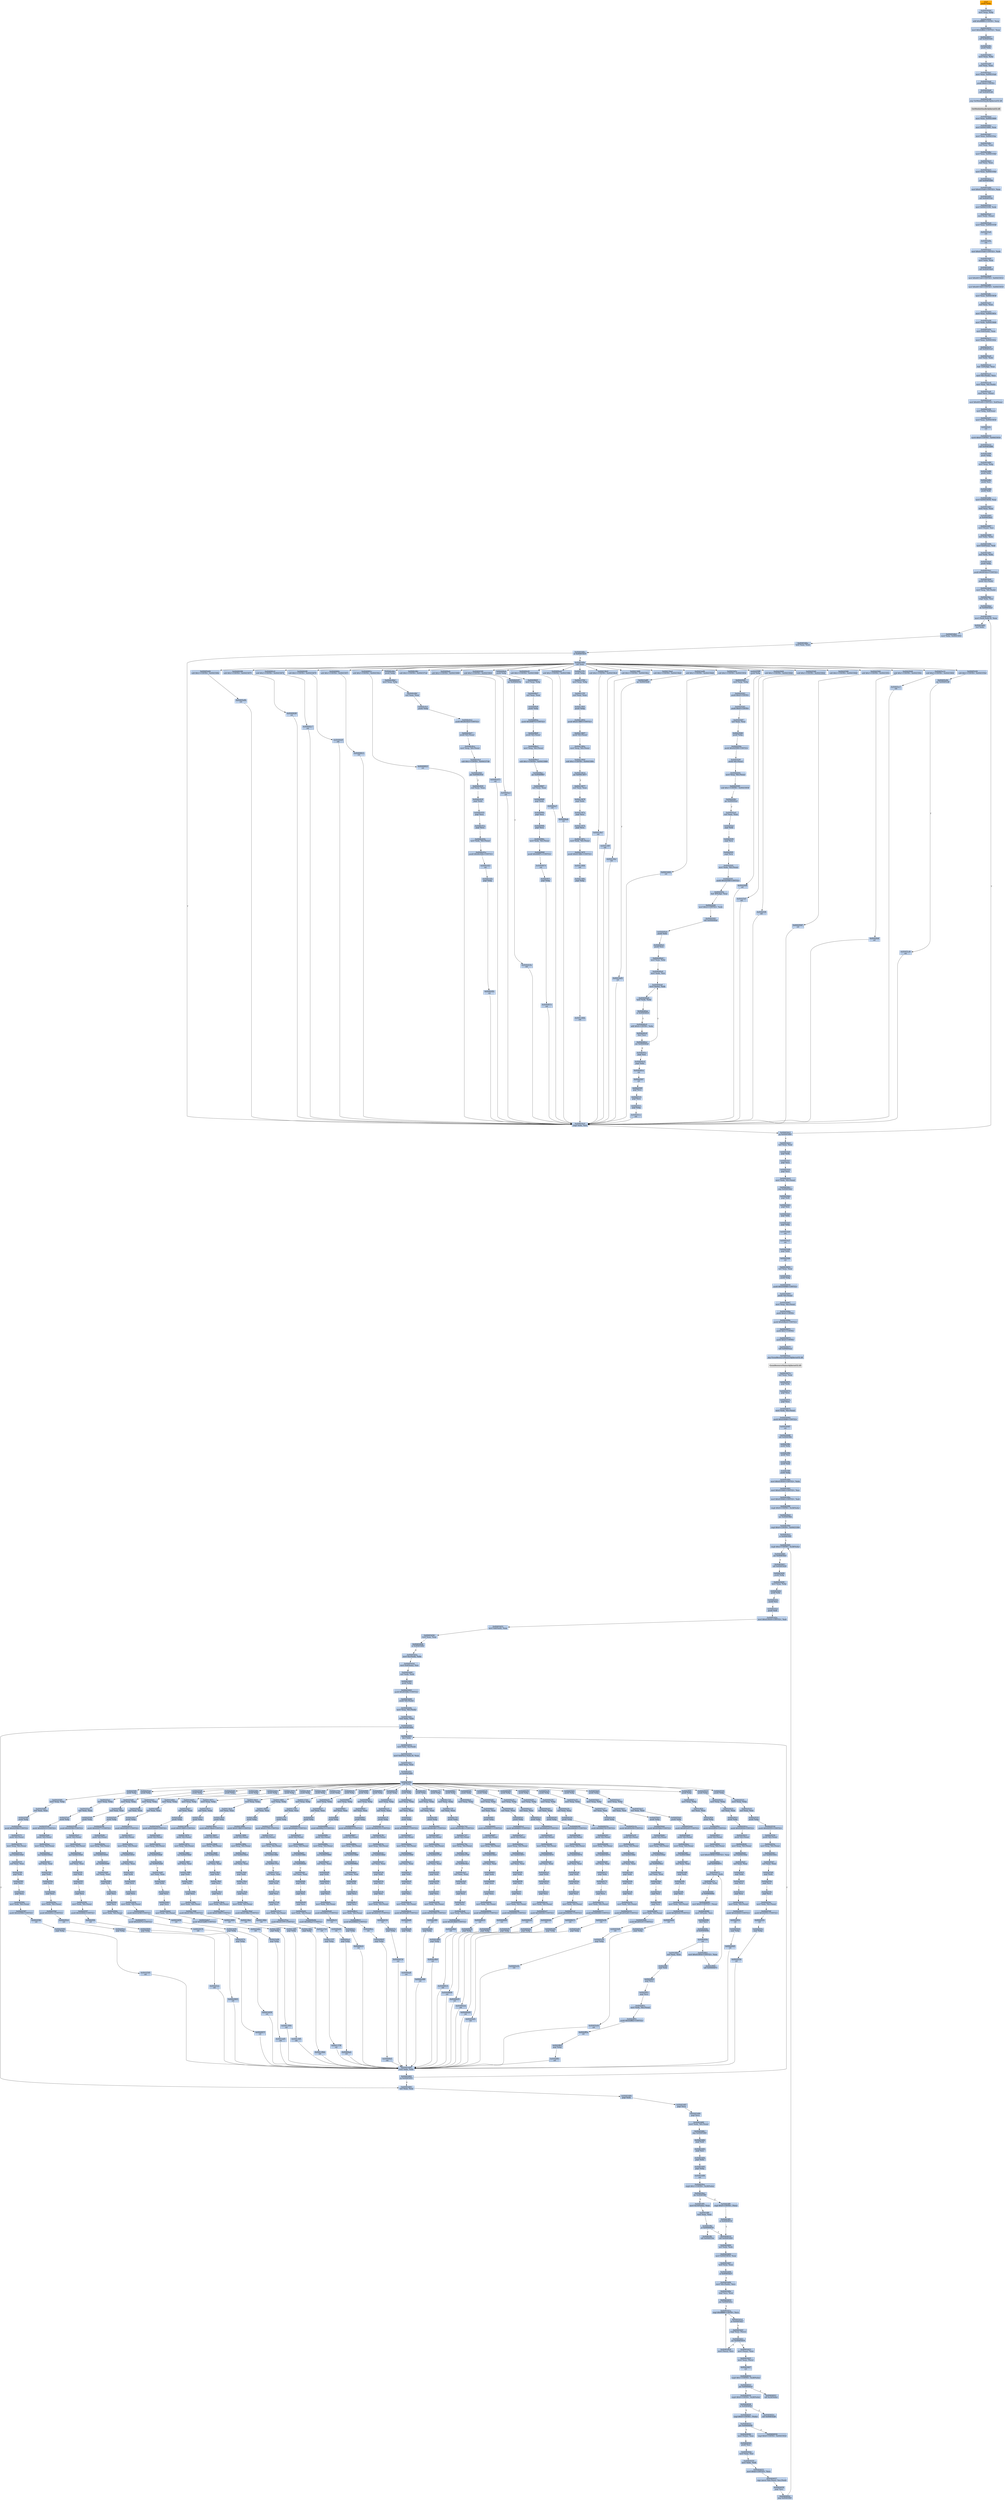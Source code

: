 digraph G {
node[shape=rectangle,style=filled,fillcolor=lightsteelblue,color=lightsteelblue]
bgcolor="transparent"
a0x0043004cpushl_ebp[label="start\npushl %ebp",color="lightgrey",fillcolor="orange"];
a0x0043004dmovl_esp_ebp[label="0x0043004d\nmovl %esp, %ebp"];
a0x0043004faddl_0xfffffff0UINT8_esp[label="0x0043004f\naddl $0xfffffff0<UINT8>, %esp"];
a0x00430052movl_0x42ff64UINT32_eax[label="0x00430052\nmovl $0x42ff64<UINT32>, %eax"];
a0x00430057call_0x00405d9c[label="0x00430057\ncall 0x00405d9c"];
a0x00405d9cpushl_ebx[label="0x00405d9c\npushl %ebx"];
a0x00405d9dmovl_eax_ebx[label="0x00405d9d\nmovl %eax, %ebx"];
a0x00405d9fxorl_eax_eax[label="0x00405d9f\nxorl %eax, %eax"];
a0x00405da1movl_eax_0x004310a0[label="0x00405da1\nmovl %eax, 0x004310a0"];
a0x00405da6pushl_0x0UINT8[label="0x00405da6\npushl $0x0<UINT8>"];
a0x00405da8call_0x00405cd8[label="0x00405da8\ncall 0x00405cd8"];
a0x00405cd8jmp_GetModuleHandleA_kernel32_dll[label="0x00405cd8\njmp GetModuleHandleA@kernel32.dll"];
GetModuleHandleA_kernel32_dll[label="GetModuleHandleA@kernel32.dll",color="lightgrey",fillcolor="lightgrey"];
a0x00405dadmovl_eax_0x00433660[label="0x00405dad\nmovl %eax, 0x00433660"];
a0x00405db2movl_0x00433660_eax[label="0x00405db2\nmovl 0x00433660, %eax"];
a0x00405db7movl_eax_0x004310ac[label="0x00405db7\nmovl %eax, 0x004310ac"];
a0x00405dbcxorl_eax_eax[label="0x00405dbc\nxorl %eax, %eax"];
a0x00405dbemovl_eax_0x004310b0[label="0x00405dbe\nmovl %eax, 0x004310b0"];
a0x00405dc3xorl_eax_eax[label="0x00405dc3\nxorl %eax, %eax"];
a0x00405dc5movl_eax_0x004310b4[label="0x00405dc5\nmovl %eax, 0x004310b4"];
a0x00405dcacall_0x00405d90[label="0x00405dca\ncall 0x00405d90"];
a0x00405d90movl_0x4310a8UINT32_eax[label="0x00405d90\nmovl $0x4310a8<UINT32>, %eax"];
a0x00405d95call_0x004055dc[label="0x00405d95\ncall 0x004055dc"];
a0x004055dcmovl_0x00431038_edx[label="0x004055dc\nmovl 0x00431038, %edx"];
a0x004055e2movl_edx_eax_[label="0x004055e2\nmovl %edx, (%eax)"];
a0x004055e4movl_eax_0x00431038[label="0x004055e4\nmovl %eax, 0x00431038"];
a0x004055e9ret[label="0x004055e9\nret"];
a0x00405d9aret[label="0x00405d9a\nret"];
a0x00405dcfmovl_0x4310a8UINT32_edx[label="0x00405dcf\nmovl $0x4310a8<UINT32>, %edx"];
a0x00405dd4movl_ebx_eax[label="0x00405dd4\nmovl %ebx, %eax"];
a0x00405dd6call_0x00403de8[label="0x00405dd6\ncall 0x00403de8"];
a0x00403de8movl_0x4011a0UINT32_0x00433014[label="0x00403de8\nmovl $0x4011a0<UINT32>, 0x00433014"];
a0x00403df2movl_0x4011b0UINT32_0x00433018[label="0x00403df2\nmovl $0x4011b0<UINT32>, 0x00433018"];
a0x00403dfcmovl_eax_0x00433638[label="0x00403dfc\nmovl %eax, 0x00433638"];
a0x00403e01xorl_eax_eax[label="0x00403e01\nxorl %eax, %eax"];
a0x00403e03movl_eax_0x0043363c[label="0x00403e03\nmovl %eax, 0x0043363c"];
a0x00403e08movl_edx_0x00433640[label="0x00403e08\nmovl %edx, 0x00433640"];
a0x00403e0emovl_0x4edx__eax[label="0x00403e0e\nmovl 0x4(%edx), %eax"];
a0x00403e11movl_eax_0x0043302c[label="0x00403e11\nmovl %eax, 0x0043302c"];
a0x00403e16call_0x00403ce0[label="0x00403e16\ncall 0x00403ce0"];
a0x00403ce0xorl_edx_edx[label="0x00403ce0\nxorl %edx, %edx"];
a0x00403ce2leal__12ebp__eax[label="0x00403ce2\nleal -12(%ebp), %eax"];
a0x00403ce5movl_fs_edx__ecx[label="0x00403ce5\nmovl %fs:(%edx), %ecx"];
a0x00403ce8movl_eax_fs_edx_[label="0x00403ce8\nmovl %eax, %fs:(%edx)"];
a0x00403cebmovl_ecx_eax_[label="0x00403ceb\nmovl %ecx, (%eax)"];
a0x00403cedmovl_0x403c40UINT32_0x4eax_[label="0x00403ced\nmovl $0x403c40<UINT32>, 0x4(%eax)"];
a0x00403cf4movl_ebp_0x8eax_[label="0x00403cf4\nmovl %ebp, 0x8(%eax)"];
a0x00403cf7movl_eax_0x00433634[label="0x00403cf7\nmovl %eax, 0x00433634"];
a0x00403cfcret[label="0x00403cfc\nret"];
a0x00403e1bmovb_0x0UINT8_0x00433034[label="0x00403e1b\nmovb $0x0<UINT8>, 0x00433034"];
a0x00403e22call_0x00403d88[label="0x00403e22\ncall 0x00403d88"];
a0x00403d88pushl_ebp[label="0x00403d88\npushl %ebp"];
a0x00403d89movl_esp_ebp[label="0x00403d89\nmovl %esp, %ebp"];
a0x00403d8bpushl_ebx[label="0x00403d8b\npushl %ebx"];
a0x00403d8cpushl_esi[label="0x00403d8c\npushl %esi"];
a0x00403d8dpushl_edi[label="0x00403d8d\npushl %edi"];
a0x00403d8emovl_0x00433638_eax[label="0x00403d8e\nmovl 0x00433638, %eax"];
a0x00403d93testl_eax_eax[label="0x00403d93\ntestl %eax, %eax"];
a0x00403d95je_0x00403de2[label="0x00403d95\nje 0x00403de2"];
a0x00403d97movl_eax__esi[label="0x00403d97\nmovl (%eax), %esi"];
a0x00403d99xorl_ebx_ebx[label="0x00403d99\nxorl %ebx, %ebx"];
a0x00403d9bmovl_0x4eax__edi[label="0x00403d9b\nmovl 0x4(%eax), %edi"];
a0x00403d9exorl_edx_edx[label="0x00403d9e\nxorl %edx, %edx"];
a0x00403da0pushl_ebp[label="0x00403da0\npushl %ebp"];
a0x00403da1pushl_0x403dceUINT32[label="0x00403da1\npushl $0x403dce<UINT32>"];
a0x00403da6pushl_fs_edx_[label="0x00403da6\npushl %fs:(%edx)"];
a0x00403da9movl_esp_fs_edx_[label="0x00403da9\nmovl %esp, %fs:(%edx)"];
a0x00403daccmpl_ebx_esi[label="0x00403dac\ncmpl %ebx, %esi"];
a0x00403daejle_0x00403dc4[label="0x00403dae\njle 0x00403dc4"];
a0x00403db0movl_ediebx8__eax[label="0x00403db0\nmovl (%edi,%ebx,8), %eax"];
a0x00403db3incl_ebx[label="0x00403db3\nincl %ebx"];
a0x00403db4movl_ebx_0x0043363c[label="0x00403db4\nmovl %ebx, 0x0043363c"];
a0x00403dbatestl_eax_eax[label="0x00403dba\ntestl %eax, %eax"];
a0x00403dbcje_0x00403dc0[label="0x00403dbc\nje 0x00403dc0"];
a0x00403dbecall_eax[label="0x00403dbe\ncall %eax"];
a0x00405e10subl_0x1UINT8_0x00433664[label="0x00405e10\nsubl $0x1<UINT8>, 0x00433664"];
a0x00405e17ret[label="0x00405e17\nret"];
a0x00403dc0cmpl_ebx_esi[label="0x00403dc0\ncmpl %ebx, %esi"];
a0x00403dc2jg_0x00403db0[label="0x00403dc2\njg 0x00403db0"];
a0x00405c04subl_0x1UINT8_0x004335b4[label="0x00405c04\nsubl $0x1<UINT8>, 0x004335b4"];
a0x00405c0bjae_0x00405cd6[label="0x00405c0b\njae 0x00405cd6"];
a0x00405cd6ret[label="0x00405cd6\nret"];
a0x00405e64subl_0x1UINT8_0x0043366c[label="0x00405e64\nsubl $0x1<UINT8>, 0x0043366c"];
a0x00405e6bret[label="0x00405e6b\nret"];
a0x00406288subl_0x1UINT8_0x00433670[label="0x00406288\nsubl $0x1<UINT8>, 0x00433670"];
a0x0040628fret[label="0x0040628f\nret"];
a0x004062c0subl_0x1UINT8_0x00433674[label="0x004062c0\nsubl $0x1<UINT8>, 0x00433674"];
a0x004062c7ret[label="0x004062c7\nret"];
a0x004062f8subl_0x1UINT8_0x00433678[label="0x004062f8\nsubl $0x1<UINT8>, 0x00433678"];
a0x004062ffret[label="0x004062ff\nret"];
a0x0040660csubl_0x1UINT8_0x0043367c[label="0x0040660c\nsubl $0x1<UINT8>, 0x0043367c"];
a0x00406613ret[label="0x00406613\nret"];
a0x0040691csubl_0x1UINT8_0x004336c4[label="0x0040691c\nsubl $0x1<UINT8>, 0x004336c4"];
a0x00406923ret[label="0x00406923\nret"];
a0x0040c8bcpushl_ebp[label="0x0040c8bc\npushl %ebp"];
a0x0040c8bdmovl_esp_ebp[label="0x0040c8bd\nmovl %esp, %ebp"];
a0x0040c8bfxorl_eax_eax[label="0x0040c8bf\nxorl %eax, %eax"];
a0x0040c8c1pushl_ebp[label="0x0040c8c1\npushl %ebp"];
a0x0040c8c2pushl_0x40c924UINT32[label="0x0040c8c2\npushl $0x40c924<UINT32>"];
a0x0040c8c7pushl_fs_eax_[label="0x0040c8c7\npushl %fs:(%eax)"];
a0x0040c8camovl_esp_fs_eax_[label="0x0040c8ca\nmovl %esp, %fs:(%eax)"];
a0x0040c8cdsubl_0x1UINT8_0x004337d8[label="0x0040c8cd\nsubl $0x1<UINT8>, 0x004337d8"];
a0x0040c8d4jae_0x0040c916[label="0x0040c8d4\njae 0x0040c916"];
a0x0040c916xorl_eax_eax[label="0x0040c916\nxorl %eax, %eax"];
a0x0040c918popl_edx[label="0x0040c918\npopl %edx"];
a0x0040c919popl_ecx[label="0x0040c919\npopl %ecx"];
a0x0040c91apopl_ecx[label="0x0040c91a\npopl %ecx"];
a0x0040c91bmovl_edx_fs_eax_[label="0x0040c91b\nmovl %edx, %fs:(%eax)"];
a0x0040c91epushl_0x40c92bUINT32[label="0x0040c91e\npushl $0x40c92b<UINT32>"];
a0x0040c923ret[label="0x0040c923\nret"];
a0x0040c92bpopl_ebp[label="0x0040c92b\npopl %ebp"];
a0x0040c92cret[label="0x0040c92c\nret"];
a0x0040c96csubl_0x1UINT8_0x004337e8[label="0x0040c96c\nsubl $0x1<UINT8>, 0x004337e8"];
a0x0040c973ret[label="0x0040c973\nret"];
a0x0040fadcsubl_0x1UINT8_0x00433890[label="0x0040fadc\nsubl $0x1<UINT8>, 0x00433890"];
a0x0040fae3ret[label="0x0040fae3\nret"];
a0x0040d160subl_0x1UINT8_0x00433844[label="0x0040d160\nsubl $0x1<UINT8>, 0x00433844"];
a0x0040d167jae_0x0040d16e[label="0x0040d167\njae 0x0040d16e"];
a0x0040d16eret[label="0x0040d16e\nret"];
a0x0040f8d4pushl_ebp[label="0x0040f8d4\npushl %ebp"];
a0x0040f8d5movl_esp_ebp[label="0x0040f8d5\nmovl %esp, %ebp"];
a0x0040f8d7xorl_eax_eax[label="0x0040f8d7\nxorl %eax, %eax"];
a0x0040f8d9pushl_ebp[label="0x0040f8d9\npushl %ebp"];
a0x0040f8dapushl_0x40f975UINT32[label="0x0040f8da\npushl $0x40f975<UINT32>"];
a0x0040f8dfpushl_fs_eax_[label="0x0040f8df\npushl %fs:(%eax)"];
a0x0040f8e2movl_esp_fs_eax_[label="0x0040f8e2\nmovl %esp, %fs:(%eax)"];
a0x0040f8e5subl_0x1UINT8_0x00433868[label="0x0040f8e5\nsubl $0x1<UINT8>, 0x00433868"];
a0x0040f8ecjae_0x0040f967[label="0x0040f8ec\njae 0x0040f967"];
a0x0040f967xorl_eax_eax[label="0x0040f967\nxorl %eax, %eax"];
a0x0040f969popl_edx[label="0x0040f969\npopl %edx"];
a0x0040f96apopl_ecx[label="0x0040f96a\npopl %ecx"];
a0x0040f96bpopl_ecx[label="0x0040f96b\npopl %ecx"];
a0x0040f96cmovl_edx_fs_eax_[label="0x0040f96c\nmovl %edx, %fs:(%eax)"];
a0x0040f96fpushl_0x40f97cUINT32[label="0x0040f96f\npushl $0x40f97c<UINT32>"];
a0x0040f974ret[label="0x0040f974\nret"];
a0x0040f97cpopl_ebp[label="0x0040f97c\npopl %ebp"];
a0x0040f97dret[label="0x0040f97d\nret"];
a0x0040fa20subl_0x1UINT8_0x00433888[label="0x0040fa20\nsubl $0x1<UINT8>, 0x00433888"];
a0x0040fa27ret[label="0x0040fa27\nret"];
a0x0040faa4subl_0x1UINT8_0x0043388c[label="0x0040faa4\nsubl $0x1<UINT8>, 0x0043388c"];
a0x0040faabret[label="0x0040faab\nret"];
a0x004137fcpushl_ebp[label="0x004137fc\npushl %ebp"];
a0x004137fdmovl_esp_ebp[label="0x004137fd\nmovl %esp, %ebp"];
a0x004137ffxorl_eax_eax[label="0x004137ff\nxorl %eax, %eax"];
a0x00413801pushl_ebp[label="0x00413801\npushl %ebp"];
a0x00413802pushl_0x413885UINT32[label="0x00413802\npushl $0x413885<UINT32>"];
a0x00413807pushl_fs_eax_[label="0x00413807\npushl %fs:(%eax)"];
a0x0041380amovl_esp_fs_eax_[label="0x0041380a\nmovl %esp, %fs:(%eax)"];
a0x0041380dsubl_0x1UINT8_0x0043389c[label="0x0041380d\nsubl $0x1<UINT8>, 0x0043389c"];
a0x00413814jae_0x00413877[label="0x00413814\njae 0x00413877"];
a0x00413877xorl_eax_eax[label="0x00413877\nxorl %eax, %eax"];
a0x00413879popl_edx[label="0x00413879\npopl %edx"];
a0x0041387apopl_ecx[label="0x0041387a\npopl %ecx"];
a0x0041387bpopl_ecx[label="0x0041387b\npopl %ecx"];
a0x0041387cmovl_edx_fs_eax_[label="0x0041387c\nmovl %edx, %fs:(%eax)"];
a0x0041387fpushl_0x41388cUINT32[label="0x0041387f\npushl $0x41388c<UINT32>"];
a0x00413884ret[label="0x00413884\nret"];
a0x0041388cpopl_ebp[label="0x0041388c\npopl %ebp"];
a0x0041388dret[label="0x0041388d\nret"];
a0x004138c0subl_0x1UINT8_0x004338c8[label="0x004138c0\nsubl $0x1<UINT8>, 0x004338c8"];
a0x004138c7ret[label="0x004138c7\nret"];
a0x004138f8subl_0x1UINT8_0x004338cc[label="0x004138f8\nsubl $0x1<UINT8>, 0x004338cc"];
a0x004138ffret[label="0x004138ff\nret"];
a0x004139a0subl_0x1UINT8_0x004338d0[label="0x004139a0\nsubl $0x1<UINT8>, 0x004338d0"];
a0x004139a7ret[label="0x004139a7\nret"];
a0x0041bdf8subl_0x1UINT8_0x004338d8[label="0x0041bdf8\nsubl $0x1<UINT8>, 0x004338d8"];
a0x0041bdffjae_0x0041bef2[label="0x0041bdff\njae 0x0041bef2"];
a0x0041bef2ret[label="0x0041bef2\nret"];
a0x0041bf3csubl_0x1UINT8_0x00433934[label="0x0041bf3c\nsubl $0x1<UINT8>, 0x00433934"];
a0x0041bf43ret[label="0x0041bf43\nret"];
a0x0042f280pushl_ebp[label="0x0042f280\npushl %ebp"];
a0x0042f281movl_esp_ebp[label="0x0042f281\nmovl %esp, %ebp"];
a0x0042f283pushl_0x0UINT8[label="0x0042f283\npushl $0x0<UINT8>"];
a0x0042f285pushl_0x0UINT8[label="0x0042f285\npushl $0x0<UINT8>"];
a0x0042f287xorl_eax_eax[label="0x0042f287\nxorl %eax, %eax"];
a0x0042f289pushl_ebp[label="0x0042f289\npushl %ebp"];
a0x0042f28apushl_0x42f308UINT32[label="0x0042f28a\npushl $0x42f308<UINT32>"];
a0x0042f28fpushl_fs_eax_[label="0x0042f28f\npushl %fs:(%eax)"];
a0x0042f292movl_esp_fs_eax_[label="0x0042f292\nmovl %esp, %fs:(%eax)"];
a0x0042f295subl_0x1UINT8_0x00433938[label="0x0042f295\nsubl $0x1<UINT8>, 0x00433938"];
a0x0042f29cjae_0x0042f2ed[label="0x0042f29c\njae 0x0042f2ed"];
a0x0042f2edxorl_eax_eax[label="0x0042f2ed\nxorl %eax, %eax"];
a0x0042f2efpopl_edx[label="0x0042f2ef\npopl %edx"];
a0x0042f2f0popl_ecx[label="0x0042f2f0\npopl %ecx"];
a0x0042f2f1popl_ecx[label="0x0042f2f1\npopl %ecx"];
a0x0042f2f2movl_edx_fs_eax_[label="0x0042f2f2\nmovl %edx, %fs:(%eax)"];
a0x0042f2f5pushl_0x42f30fUINT32[label="0x0042f2f5\npushl $0x42f30f<UINT32>"];
a0x0042f2faleal__8ebp__eax[label="0x0042f2fa\nleal -8(%ebp), %eax"];
a0x0042f2fdmovl_0x2UINT32_edx[label="0x0042f2fd\nmovl $0x2<UINT32>, %edx"];
a0x0042f302call_0x004040a0[label="0x0042f302\ncall 0x004040a0"];
a0x004040a0pushl_ebx[label="0x004040a0\npushl %ebx"];
a0x004040a1pushl_esi[label="0x004040a1\npushl %esi"];
a0x004040a2movl_eax_ebx[label="0x004040a2\nmovl %eax, %ebx"];
a0x004040a4movl_edx_esi[label="0x004040a4\nmovl %edx, %esi"];
a0x004040a6movl_ebx__edx[label="0x004040a6\nmovl (%ebx), %edx"];
a0x004040a8testl_edx_edx[label="0x004040a8\ntestl %edx, %edx"];
a0x004040aaje_0x004040c6[label="0x004040aa\nje 0x004040c6"];
a0x004040c6addl_0x4UINT8_ebx[label="0x004040c6\naddl $0x4<UINT8>, %ebx"];
a0x004040c9decl_esi[label="0x004040c9\ndecl %esi"];
a0x004040cajne_0x004040a6[label="0x004040ca\njne 0x004040a6"];
a0x004040ccpopl_esi[label="0x004040cc\npopl %esi"];
a0x004040cdpopl_ebx[label="0x004040cd\npopl %ebx"];
a0x004040ceret[label="0x004040ce\nret"];
a0x0042f307ret[label="0x0042f307\nret"];
a0x0042f30fpopl_ecx[label="0x0042f30f\npopl %ecx"];
a0x0042f310popl_ecx[label="0x0042f310\npopl %ecx"];
a0x0042f311popl_ebp[label="0x0042f311\npopl %ebp"];
a0x0042f312ret[label="0x0042f312\nret"];
a0x0042f408subl_0x1UINT8_0x00433948[label="0x0042f408\nsubl $0x1<UINT8>, 0x00433948"];
a0x0042f40fret[label="0x0042f40f\nret"];
a0x0042f3d0subl_0x1UINT8_0x00433944[label="0x0042f3d0\nsubl $0x1<UINT8>, 0x00433944"];
a0x0042f3d7ret[label="0x0042f3d7\nret"];
a0x0042f398subl_0x1UINT8_0x00433940[label="0x0042f398\nsubl $0x1<UINT8>, 0x00433940"];
a0x0042f39fret[label="0x0042f39f\nret"];
a0x0042f360subl_0x1UINT8_0x0043393c[label="0x0042f360\nsubl $0x1<UINT8>, 0x0043393c"];
a0x0042f367ret[label="0x0042f367\nret"];
a0x0042f448subl_0x1UINT8_0x0043394c[label="0x0042f448\nsubl $0x1<UINT8>, 0x0043394c"];
a0x0042f44fret[label="0x0042f44f\nret"];
a0x00403dc4xorl_eax_eax[label="0x00403dc4\nxorl %eax, %eax"];
a0x00403dc6popl_edx[label="0x00403dc6\npopl %edx"];
a0x00403dc7popl_ecx[label="0x00403dc7\npopl %ecx"];
a0x00403dc8popl_ecx[label="0x00403dc8\npopl %ecx"];
a0x00403dc9movl_edx_fs_eax_[label="0x00403dc9\nmovl %edx, %fs:(%eax)"];
a0x00403dccjmp_0x00403de2[label="0x00403dcc\njmp 0x00403de2"];
a0x00403de2popl_edi[label="0x00403de2\npopl %edi"];
a0x00403de3popl_esi[label="0x00403de3\npopl %esi"];
a0x00403de4popl_ebx[label="0x00403de4\npopl %ebx"];
a0x00403de5popl_ebp[label="0x00403de5\npopl %ebp"];
a0x00403de6ret[label="0x00403de6\nret"];
a0x00403e27ret[label="0x00403e27\nret"];
a0x00405ddbpopl_ebx[label="0x00405ddb\npopl %ebx"];
a0x00405ddcret[label="0x00405ddc\nret"];
a0x0043005cxorl_eax_eax[label="0x0043005c\nxorl %eax, %eax"];
a0x0043005epushl_ebp[label="0x0043005e\npushl %ebp"];
a0x0043005fpushl_0x430088UINT32[label="0x0043005f\npushl $0x430088<UINT32>"];
a0x00430064pushl_fs_eax_[label="0x00430064\npushl %fs:(%eax)"];
a0x00430067movl_esp_fs_eax_[label="0x00430067\nmovl %esp, %fs:(%eax)"];
a0x0043006apushl_0x0UINT8[label="0x0043006a\npushl $0x0<UINT8>"];
a0x0043006cpushl_0x42fbe4UINT32[label="0x0043006c\npushl $0x42fbe4<UINT32>"];
a0x00430071pushl_0x1UINT8[label="0x00430071\npushl $0x1<UINT8>"];
a0x00430073pushl_0x0UINT8[label="0x00430073\npushl $0x0<UINT8>"];
a0x00430075call_0x00405eac[label="0x00430075\ncall 0x00405eac"];
a0x00405eacjmp_EnumResourceNamesA_kernel32_dll[label="0x00405eac\njmp EnumResourceNamesA@kernel32.dll"];
EnumResourceNamesA_kernel32_dll[label="EnumResourceNamesA@kernel32.dll",color="lightgrey",fillcolor="lightgrey"];
a0x0043007axorl_eax_eax[label="0x0043007a\nxorl %eax, %eax"];
a0x0043007cpopl_edx[label="0x0043007c\npopl %edx"];
a0x0043007dpopl_ecx[label="0x0043007d\npopl %ecx"];
a0x0043007epopl_ecx[label="0x0043007e\npopl %ecx"];
a0x0043007fmovl_edx_fs_eax_[label="0x0043007f\nmovl %edx, %fs:(%eax)"];
a0x00430082pushl_0x43008fUINT32[label="0x00430082\npushl $0x43008f<UINT32>"];
a0x00430087ret[label="0x00430087\nret"];
a0x0043008fcall_0x00403f8c[label="0x0043008f\ncall 0x00403f8c"];
a0x00403f8cpushl_ebx[label="0x00403f8c\npushl %ebx"];
a0x00403f8dpushl_esi[label="0x00403f8d\npushl %esi"];
a0x00403f8epushl_edi[label="0x00403f8e\npushl %edi"];
a0x00403f8fpushl_ebp[label="0x00403f8f\npushl %ebp"];
a0x00403f90movl_0x433630UINT32_ebx[label="0x00403f90\nmovl $0x433630<UINT32>, %ebx"];
a0x00403f95movl_0x431000UINT32_esi[label="0x00403f95\nmovl $0x431000<UINT32>, %esi"];
a0x00403f9amovl_0x433040UINT32_edi[label="0x00403f9a\nmovl $0x433040<UINT32>, %edi"];
a0x00403f9fcmpb_0x0UINT8_0x28ebx_[label="0x00403f9f\ncmpb $0x0<UINT8>, 0x28(%ebx)"];
a0x00403fa3jne_0x00403fbb[label="0x00403fa3\njne 0x00403fbb"];
a0x00403fbbcmpl_0x0UINT8_0x00431004[label="0x00403fbb\ncmpl $0x0<UINT8>, 0x00431004"];
a0x00403fc2je_0x00403fd5[label="0x00403fc2\nje 0x00403fd5"];
a0x00403fd5cmpb_0x2UINT8_0x28ebx_[label="0x00403fd5\ncmpb $0x2<UINT8>, 0x28(%ebx)"];
a0x00403fd9jne_0x00403fe5[label="0x00403fd9\njne 0x00403fe5"];
a0x00403fe5call_0x00403d28[label="0x00403fe5\ncall 0x00403d28"];
a0x00403d28pushl_ebp[label="0x00403d28\npushl %ebp"];
a0x00403d29movl_esp_ebp[label="0x00403d29\nmovl %esp, %ebp"];
a0x00403d2bpushl_ebx[label="0x00403d2b\npushl %ebx"];
a0x00403d2cpushl_esi[label="0x00403d2c\npushl %esi"];
a0x00403d2dpushl_edi[label="0x00403d2d\npushl %edi"];
a0x00403d2emovl_0x433630UINT32_edi[label="0x00403d2e\nmovl $0x433630<UINT32>, %edi"];
a0x00403d33movl_0x8edi__eax[label="0x00403d33\nmovl 0x8(%edi), %eax"];
a0x00403d36testl_eax_eax[label="0x00403d36\ntestl %eax, %eax"];
a0x00403d38je_0x00403d82[label="0x00403d38\nje 0x00403d82"];
a0x00403d3amovl_0xcedi__ebx[label="0x00403d3a\nmovl 0xc(%edi), %ebx"];
a0x00403d3dmovl_0x4eax__esi[label="0x00403d3d\nmovl 0x4(%eax), %esi"];
a0x00403d40xorl_edx_edx[label="0x00403d40\nxorl %edx, %edx"];
a0x00403d42pushl_ebp[label="0x00403d42\npushl %ebp"];
a0x00403d43pushl_0x403d6eUINT32[label="0x00403d43\npushl $0x403d6e<UINT32>"];
a0x00403d48pushl_fs_edx_[label="0x00403d48\npushl %fs:(%edx)"];
a0x00403d4bmovl_esp_fs_edx_[label="0x00403d4b\nmovl %esp, %fs:(%edx)"];
a0x00403d4etestl_ebx_ebx[label="0x00403d4e\ntestl %ebx, %ebx"];
a0x00403d50jle_0x00403d64[label="0x00403d50\njle 0x00403d64"];
a0x00403d52decl_ebx[label="0x00403d52\ndecl %ebx"];
a0x00403d53movl_ebx_0xcedi_[label="0x00403d53\nmovl %ebx, 0xc(%edi)"];
a0x00403d56movl_0x4esiebx8__eax[label="0x00403d56\nmovl 0x4(%esi,%ebx,8), %eax"];
a0x00403d5atestl_eax_eax[label="0x00403d5a\ntestl %eax, %eax"];
a0x00403d5cje_0x00403d60[label="0x00403d5c\nje 0x00403d60"];
a0x00403d5ecall_eax[label="0x00403d5e\ncall %eax"];
a0x0042ff28pushl_ebp[label="0x0042ff28\npushl %ebp"];
a0x0042ff29movl_esp_ebp[label="0x0042ff29\nmovl %esp, %ebp"];
a0x0042ff2bxorl_eax_eax[label="0x0042ff2b\nxorl %eax, %eax"];
a0x0042ff2dpushl_ebp[label="0x0042ff2d\npushl %ebp"];
a0x0042ff2epushl_0x42ff5bUINT32[label="0x0042ff2e\npushl $0x42ff5b<UINT32>"];
a0x0042ff33pushl_fs_eax_[label="0x0042ff33\npushl %fs:(%eax)"];
a0x0042ff36movl_esp_fs_eax_[label="0x0042ff36\nmovl %esp, %fs:(%eax)"];
a0x0042ff39movl_0x433958UINT32_eax[label="0x0042ff39\nmovl $0x433958<UINT32>, %eax"];
a0x0042ff3ecall_0x0040407c[label="0x0042ff3e\ncall 0x0040407c"];
a0x0040407cmovl_eax__edx[label="0x0040407c\nmovl (%eax), %edx"];
a0x0040407etestl_edx_edx[label="0x0040407e\ntestl %edx, %edx"];
a0x00404080je_0x0040409e[label="0x00404080\nje 0x0040409e"];
a0x00404082movl_0x0UINT32_eax_[label="0x00404082\nmovl $0x0<UINT32>, (%eax)"];
a0x00404088movl__8edx__ecx[label="0x00404088\nmovl -8(%edx), %ecx"];
a0x0040408bdecl_ecx[label="0x0040408b\ndecl %ecx"];
a0x0040408cjl_0x0040409e[label="0x0040408c\njl 0x0040409e"];
a0x0040409eret[label="0x0040409e\nret"];
a0x0042ff43movl_0x433954UINT32_eax[label="0x0042ff43\nmovl $0x433954<UINT32>, %eax"];
a0x0042ff48call_0x0040407c[label="0x0042ff48\ncall 0x0040407c"];
a0x0042ff4dxorl_eax_eax[label="0x0042ff4d\nxorl %eax, %eax"];
a0x0042ff4fpopl_edx[label="0x0042ff4f\npopl %edx"];
a0x0042ff50popl_ecx[label="0x0042ff50\npopl %ecx"];
a0x0042ff51popl_ecx[label="0x0042ff51\npopl %ecx"];
a0x0042ff52movl_edx_fs_eax_[label="0x0042ff52\nmovl %edx, %fs:(%eax)"];
a0x0042ff55pushl_0x42ff62UINT32[label="0x0042ff55\npushl $0x42ff62<UINT32>"];
a0x0042ff5aret[label="0x0042ff5a\nret"];
a0x0042ff62popl_ebp[label="0x0042ff62\npopl %ebp"];
a0x0042ff63ret[label="0x0042ff63\nret"];
a0x00403d60testl_ebx_ebx[label="0x00403d60\ntestl %ebx, %ebx"];
a0x00403d62jg_0x00403d52[label="0x00403d62\njg 0x00403d52"];
a0x0042f418pushl_ebp[label="0x0042f418\npushl %ebp"];
a0x0042f419movl_esp_ebp[label="0x0042f419\nmovl %esp, %ebp"];
a0x0042f41bxorl_eax_eax[label="0x0042f41b\nxorl %eax, %eax"];
a0x0042f41dpushl_ebp[label="0x0042f41d\npushl %ebp"];
a0x0042f41epushl_0x42f43dUINT32[label="0x0042f41e\npushl $0x42f43d<UINT32>"];
a0x0042f423pushl_fs_eax_[label="0x0042f423\npushl %fs:(%eax)"];
a0x0042f426movl_esp_fs_eax_[label="0x0042f426\nmovl %esp, %fs:(%eax)"];
a0x0042f429incl_0x0043394c[label="0x0042f429\nincl 0x0043394c"];
a0x0042f42fxorl_eax_eax[label="0x0042f42f\nxorl %eax, %eax"];
a0x0042f431popl_edx[label="0x0042f431\npopl %edx"];
a0x0042f432popl_ecx[label="0x0042f432\npopl %ecx"];
a0x0042f433popl_ecx[label="0x0042f433\npopl %ecx"];
a0x0042f434movl_edx_fs_eax_[label="0x0042f434\nmovl %edx, %fs:(%eax)"];
a0x0042f437pushl_0x42f444UINT32[label="0x0042f437\npushl $0x42f444<UINT32>"];
a0x0042f43cret[label="0x0042f43c\nret"];
a0x0042f444popl_ebp[label="0x0042f444\npopl %ebp"];
a0x0042f445ret[label="0x0042f445\nret"];
a0x0042f330pushl_ebp[label="0x0042f330\npushl %ebp"];
a0x0042f331movl_esp_ebp[label="0x0042f331\nmovl %esp, %ebp"];
a0x0042f333xorl_eax_eax[label="0x0042f333\nxorl %eax, %eax"];
a0x0042f335pushl_ebp[label="0x0042f335\npushl %ebp"];
a0x0042f336pushl_0x42f355UINT32[label="0x0042f336\npushl $0x42f355<UINT32>"];
a0x0042f33bpushl_fs_eax_[label="0x0042f33b\npushl %fs:(%eax)"];
a0x0042f33emovl_esp_fs_eax_[label="0x0042f33e\nmovl %esp, %fs:(%eax)"];
a0x0042f341incl_0x0043393c[label="0x0042f341\nincl 0x0043393c"];
a0x0042f347xorl_eax_eax[label="0x0042f347\nxorl %eax, %eax"];
a0x0042f349popl_edx[label="0x0042f349\npopl %edx"];
a0x0042f34apopl_ecx[label="0x0042f34a\npopl %ecx"];
a0x0042f34bpopl_ecx[label="0x0042f34b\npopl %ecx"];
a0x0042f34cmovl_edx_fs_eax_[label="0x0042f34c\nmovl %edx, %fs:(%eax)"];
a0x0042f34fpushl_0x42f35cUINT32[label="0x0042f34f\npushl $0x42f35c<UINT32>"];
a0x0042f354ret[label="0x0042f354\nret"];
a0x0042f35cpopl_ebp[label="0x0042f35c\npopl %ebp"];
a0x0042f35dret[label="0x0042f35d\nret"];
a0x0042f368pushl_ebp[label="0x0042f368\npushl %ebp"];
a0x0042f369movl_esp_ebp[label="0x0042f369\nmovl %esp, %ebp"];
a0x0042f36bxorl_eax_eax[label="0x0042f36b\nxorl %eax, %eax"];
a0x0042f36dpushl_ebp[label="0x0042f36d\npushl %ebp"];
a0x0042f36epushl_0x42f38dUINT32[label="0x0042f36e\npushl $0x42f38d<UINT32>"];
a0x0042f373pushl_fs_eax_[label="0x0042f373\npushl %fs:(%eax)"];
a0x0042f376movl_esp_fs_eax_[label="0x0042f376\nmovl %esp, %fs:(%eax)"];
a0x0042f379incl_0x00433940[label="0x0042f379\nincl 0x00433940"];
a0x0042f37fxorl_eax_eax[label="0x0042f37f\nxorl %eax, %eax"];
a0x0042f381popl_edx[label="0x0042f381\npopl %edx"];
a0x0042f382popl_ecx[label="0x0042f382\npopl %ecx"];
a0x0042f383popl_ecx[label="0x0042f383\npopl %ecx"];
a0x0042f384movl_edx_fs_eax_[label="0x0042f384\nmovl %edx, %fs:(%eax)"];
a0x0042f387pushl_0x42f394UINT32[label="0x0042f387\npushl $0x42f394<UINT32>"];
a0x0042f38cret[label="0x0042f38c\nret"];
a0x0042f394popl_ebp[label="0x0042f394\npopl %ebp"];
a0x0042f395ret[label="0x0042f395\nret"];
a0x0042f3a0pushl_ebp[label="0x0042f3a0\npushl %ebp"];
a0x0042f3a1movl_esp_ebp[label="0x0042f3a1\nmovl %esp, %ebp"];
a0x0042f3a3xorl_eax_eax[label="0x0042f3a3\nxorl %eax, %eax"];
a0x0042f3a5pushl_ebp[label="0x0042f3a5\npushl %ebp"];
a0x0042f3a6pushl_0x42f3c5UINT32[label="0x0042f3a6\npushl $0x42f3c5<UINT32>"];
a0x0042f3abpushl_fs_eax_[label="0x0042f3ab\npushl %fs:(%eax)"];
a0x0042f3aemovl_esp_fs_eax_[label="0x0042f3ae\nmovl %esp, %fs:(%eax)"];
a0x0042f3b1incl_0x00433944[label="0x0042f3b1\nincl 0x00433944"];
a0x0042f3b7xorl_eax_eax[label="0x0042f3b7\nxorl %eax, %eax"];
a0x0042f3b9popl_edx[label="0x0042f3b9\npopl %edx"];
a0x0042f3bapopl_ecx[label="0x0042f3ba\npopl %ecx"];
a0x0042f3bbpopl_ecx[label="0x0042f3bb\npopl %ecx"];
a0x0042f3bcmovl_edx_fs_eax_[label="0x0042f3bc\nmovl %edx, %fs:(%eax)"];
a0x0042f3bfpushl_0x42f3ccUINT32[label="0x0042f3bf\npushl $0x42f3cc<UINT32>"];
a0x0042f3c4ret[label="0x0042f3c4\nret"];
a0x0042f3ccpopl_ebp[label="0x0042f3cc\npopl %ebp"];
a0x0042f3cdret[label="0x0042f3cd\nret"];
a0x0042f3d8pushl_ebp[label="0x0042f3d8\npushl %ebp"];
a0x0042f3d9movl_esp_ebp[label="0x0042f3d9\nmovl %esp, %ebp"];
a0x0042f3dbxorl_eax_eax[label="0x0042f3db\nxorl %eax, %eax"];
a0x0042f3ddpushl_ebp[label="0x0042f3dd\npushl %ebp"];
a0x0042f3depushl_0x42f3fdUINT32[label="0x0042f3de\npushl $0x42f3fd<UINT32>"];
a0x0042f3e3pushl_fs_eax_[label="0x0042f3e3\npushl %fs:(%eax)"];
a0x0042f3e6movl_esp_fs_eax_[label="0x0042f3e6\nmovl %esp, %fs:(%eax)"];
a0x0042f3e9incl_0x00433948[label="0x0042f3e9\nincl 0x00433948"];
a0x0042f3efxorl_eax_eax[label="0x0042f3ef\nxorl %eax, %eax"];
a0x0042f3f1popl_edx[label="0x0042f3f1\npopl %edx"];
a0x0042f3f2popl_ecx[label="0x0042f3f2\npopl %ecx"];
a0x0042f3f3popl_ecx[label="0x0042f3f3\npopl %ecx"];
a0x0042f3f4movl_edx_fs_eax_[label="0x0042f3f4\nmovl %edx, %fs:(%eax)"];
a0x0042f3f7pushl_0x42f404UINT32[label="0x0042f3f7\npushl $0x42f404<UINT32>"];
a0x0042f3fcret[label="0x0042f3fc\nret"];
a0x0042f404popl_ebp[label="0x0042f404\npopl %ebp"];
a0x0042f405ret[label="0x0042f405\nret"];
a0x0042f240pushl_ebp[label="0x0042f240\npushl %ebp"];
a0x0042f241movl_esp_ebp[label="0x0042f241\nmovl %esp, %ebp"];
a0x0042f243xorl_eax_eax[label="0x0042f243\nxorl %eax, %eax"];
a0x0042f245pushl_ebp[label="0x0042f245\npushl %ebp"];
a0x0042f246pushl_0x42f277UINT32[label="0x0042f246\npushl $0x42f277<UINT32>"];
a0x0042f24bpushl_fs_eax_[label="0x0042f24b\npushl %fs:(%eax)"];
a0x0042f24emovl_esp_fs_eax_[label="0x0042f24e\nmovl %esp, %fs:(%eax)"];
a0x0042f251incl_0x00433938[label="0x0042f251\nincl 0x00433938"];
a0x0042f257jne_0x0042f269[label="0x0042f257\njne 0x0042f269"];
a0x0042f269xorl_eax_eax[label="0x0042f269\nxorl %eax, %eax"];
a0x0042f26bpopl_edx[label="0x0042f26b\npopl %edx"];
a0x0042f26cpopl_ecx[label="0x0042f26c\npopl %ecx"];
a0x0042f26dpopl_ecx[label="0x0042f26d\npopl %ecx"];
a0x0042f26emovl_edx_fs_eax_[label="0x0042f26e\nmovl %edx, %fs:(%eax)"];
a0x0042f271pushl_0x42f27eUINT32[label="0x0042f271\npushl $0x42f27e<UINT32>"];
a0x0042f276ret[label="0x0042f276\nret"];
a0x0042f27epopl_ebp[label="0x0042f27e\npopl %ebp"];
a0x0042f27fret[label="0x0042f27f\nret"];
a0x0041bf0cpushl_ebp[label="0x0041bf0c\npushl %ebp"];
a0x0041bf0dmovl_esp_ebp[label="0x0041bf0d\nmovl %esp, %ebp"];
a0x0041bf0fxorl_eax_eax[label="0x0041bf0f\nxorl %eax, %eax"];
a0x0041bf11pushl_ebp[label="0x0041bf11\npushl %ebp"];
a0x0041bf12pushl_0x41bf31UINT32[label="0x0041bf12\npushl $0x41bf31<UINT32>"];
a0x0041bf17pushl_fs_eax_[label="0x0041bf17\npushl %fs:(%eax)"];
a0x0041bf1amovl_esp_fs_eax_[label="0x0041bf1a\nmovl %esp, %fs:(%eax)"];
a0x0041bf1dincl_0x00433934[label="0x0041bf1d\nincl 0x00433934"];
a0x0041bf23xorl_eax_eax[label="0x0041bf23\nxorl %eax, %eax"];
a0x0041bf25popl_edx[label="0x0041bf25\npopl %edx"];
a0x0041bf26popl_ecx[label="0x0041bf26\npopl %ecx"];
a0x0041bf27popl_ecx[label="0x0041bf27\npopl %ecx"];
a0x0041bf28movl_edx_fs_eax_[label="0x0041bf28\nmovl %edx, %fs:(%eax)"];
a0x0041bf2bpushl_0x41bf38UINT32[label="0x0041bf2b\npushl $0x41bf38<UINT32>"];
a0x0041bf30ret[label="0x0041bf30\nret"];
a0x0041bf38popl_ebp[label="0x0041bf38\npopl %ebp"];
a0x0041bf39ret[label="0x0041bf39\nret"];
a0x0041bd24pushl_ebp[label="0x0041bd24\npushl %ebp"];
a0x0041bd25movl_esp_ebp[label="0x0041bd25\nmovl %esp, %ebp"];
a0x0041bd27xorl_eax_eax[label="0x0041bd27\nxorl %eax, %eax"];
a0x0041bd29pushl_ebp[label="0x0041bd29\npushl %ebp"];
a0x0041bd2apushl_0x41bdedUINT32[label="0x0041bd2a\npushl $0x41bded<UINT32>"];
a0x0041bd2fpushl_fs_eax_[label="0x0041bd2f\npushl %fs:(%eax)"];
a0x0041bd32movl_esp_fs_eax_[label="0x0041bd32\nmovl %esp, %fs:(%eax)"];
a0x0041bd35incl_0x004338d8[label="0x0041bd35\nincl 0x004338d8"];
a0x0041bd3bjne_0x0041bddf[label="0x0041bd3b\njne 0x0041bddf"];
a0x0041bddfxorl_eax_eax[label="0x0041bddf\nxorl %eax, %eax"];
a0x0041bde1popl_edx[label="0x0041bde1\npopl %edx"];
a0x0041bde2popl_ecx[label="0x0041bde2\npopl %ecx"];
a0x0041bde3popl_ecx[label="0x0041bde3\npopl %ecx"];
a0x0041bde4movl_edx_fs_eax_[label="0x0041bde4\nmovl %edx, %fs:(%eax)"];
a0x0041bde7pushl_0x41bdf4UINT32[label="0x0041bde7\npushl $0x41bdf4<UINT32>"];
a0x0041bdecret[label="0x0041bdec\nret"];
a0x0041bdf4popl_ebp[label="0x0041bdf4\npopl %ebp"];
a0x0041bdf5ret[label="0x0041bdf5\nret"];
a0x00413970pushl_ebp[label="0x00413970\npushl %ebp"];
a0x00413971movl_esp_ebp[label="0x00413971\nmovl %esp, %ebp"];
a0x00413973xorl_eax_eax[label="0x00413973\nxorl %eax, %eax"];
a0x00413975pushl_ebp[label="0x00413975\npushl %ebp"];
a0x00413976pushl_0x413995UINT32[label="0x00413976\npushl $0x413995<UINT32>"];
a0x0041397bpushl_fs_eax_[label="0x0041397b\npushl %fs:(%eax)"];
a0x0041397emovl_esp_fs_eax_[label="0x0041397e\nmovl %esp, %fs:(%eax)"];
a0x00413981incl_0x004338d0[label="0x00413981\nincl 0x004338d0"];
a0x00413987xorl_eax_eax[label="0x00413987\nxorl %eax, %eax"];
a0x00413989popl_edx[label="0x00413989\npopl %edx"];
a0x0041398apopl_ecx[label="0x0041398a\npopl %ecx"];
a0x0041398bpopl_ecx[label="0x0041398b\npopl %ecx"];
a0x0041398cmovl_edx_fs_eax_[label="0x0041398c\nmovl %edx, %fs:(%eax)"];
a0x0041398fpushl_0x41399cUINT32[label="0x0041398f\npushl $0x41399c<UINT32>"];
a0x00413994ret[label="0x00413994\nret"];
a0x0041399cpopl_ebp[label="0x0041399c\npopl %ebp"];
a0x0041399dret[label="0x0041399d\nret"];
a0x004138c8pushl_ebp[label="0x004138c8\npushl %ebp"];
a0x004138c9movl_esp_ebp[label="0x004138c9\nmovl %esp, %ebp"];
a0x004138cbxorl_eax_eax[label="0x004138cb\nxorl %eax, %eax"];
a0x004138cdpushl_ebp[label="0x004138cd\npushl %ebp"];
a0x004138cepushl_0x4138edUINT32[label="0x004138ce\npushl $0x4138ed<UINT32>"];
a0x004138d3pushl_fs_eax_[label="0x004138d3\npushl %fs:(%eax)"];
a0x004138d6movl_esp_fs_eax_[label="0x004138d6\nmovl %esp, %fs:(%eax)"];
a0x004138d9incl_0x004338cc[label="0x004138d9\nincl 0x004338cc"];
a0x004138dfxorl_eax_eax[label="0x004138df\nxorl %eax, %eax"];
a0x004138e1popl_edx[label="0x004138e1\npopl %edx"];
a0x004138e2popl_ecx[label="0x004138e2\npopl %ecx"];
a0x004138e3popl_ecx[label="0x004138e3\npopl %ecx"];
a0x004138e4movl_edx_fs_eax_[label="0x004138e4\nmovl %edx, %fs:(%eax)"];
a0x004138e7pushl_0x4138f4UINT32[label="0x004138e7\npushl $0x4138f4<UINT32>"];
a0x004138ecret[label="0x004138ec\nret"];
a0x004138f4popl_ebp[label="0x004138f4\npopl %ebp"];
a0x004138f5ret[label="0x004138f5\nret"];
a0x00413890pushl_ebp[label="0x00413890\npushl %ebp"];
a0x00413891movl_esp_ebp[label="0x00413891\nmovl %esp, %ebp"];
a0x00413893xorl_eax_eax[label="0x00413893\nxorl %eax, %eax"];
a0x00413895pushl_ebp[label="0x00413895\npushl %ebp"];
a0x00413896pushl_0x4138b5UINT32[label="0x00413896\npushl $0x4138b5<UINT32>"];
a0x0041389bpushl_fs_eax_[label="0x0041389b\npushl %fs:(%eax)"];
a0x0041389emovl_esp_fs_eax_[label="0x0041389e\nmovl %esp, %fs:(%eax)"];
a0x004138a1incl_0x004338c8[label="0x004138a1\nincl 0x004338c8"];
a0x004138a7xorl_eax_eax[label="0x004138a7\nxorl %eax, %eax"];
a0x004138a9popl_edx[label="0x004138a9\npopl %edx"];
a0x004138aapopl_ecx[label="0x004138aa\npopl %ecx"];
a0x004138abpopl_ecx[label="0x004138ab\npopl %ecx"];
a0x004138acmovl_edx_fs_eax_[label="0x004138ac\nmovl %edx, %fs:(%eax)"];
a0x004138afpushl_0x4138bcUINT32[label="0x004138af\npushl $0x4138bc<UINT32>"];
a0x004138b4ret[label="0x004138b4\nret"];
a0x004138bcpopl_ebp[label="0x004138bc\npopl %ebp"];
a0x004138bdret[label="0x004138bd\nret"];
a0x0041374cpushl_ebp[label="0x0041374c\npushl %ebp"];
a0x0041374dmovl_esp_ebp[label="0x0041374d\nmovl %esp, %ebp"];
a0x0041374fxorl_eax_eax[label="0x0041374f\nxorl %eax, %eax"];
a0x00413751pushl_ebp[label="0x00413751\npushl %ebp"];
a0x00413752pushl_0x4137f0UINT32[label="0x00413752\npushl $0x4137f0<UINT32>"];
a0x00413757pushl_fs_eax_[label="0x00413757\npushl %fs:(%eax)"];
a0x0041375amovl_esp_fs_eax_[label="0x0041375a\nmovl %esp, %fs:(%eax)"];
a0x0041375dincl_0x0043389c[label="0x0041375d\nincl 0x0043389c"];
a0x00413763jne_0x004137e2[label="0x00413763\njne 0x004137e2"];
a0x004137e2xorl_eax_eax[label="0x004137e2\nxorl %eax, %eax"];
a0x004137e4popl_edx[label="0x004137e4\npopl %edx"];
a0x004137e5popl_ecx[label="0x004137e5\npopl %ecx"];
a0x004137e6popl_ecx[label="0x004137e6\npopl %ecx"];
a0x004137e7movl_edx_fs_eax_[label="0x004137e7\nmovl %edx, %fs:(%eax)"];
a0x004137eapushl_0x4137f7UINT32[label="0x004137ea\npushl $0x4137f7<UINT32>"];
a0x004137efret[label="0x004137ef\nret"];
a0x004137f7popl_ebp[label="0x004137f7\npopl %ebp"];
a0x004137f8ret[label="0x004137f8\nret"];
a0x0040fa54pushl_ebp[label="0x0040fa54\npushl %ebp"];
a0x0040fa55movl_esp_ebp[label="0x0040fa55\nmovl %esp, %ebp"];
a0x0040fa57xorl_eax_eax[label="0x0040fa57\nxorl %eax, %eax"];
a0x0040fa59pushl_ebp[label="0x0040fa59\npushl %ebp"];
a0x0040fa5apushl_0x40fa9aUINT32[label="0x0040fa5a\npushl $0x40fa9a<UINT32>"];
a0x0040fa5fpushl_fs_eax_[label="0x0040fa5f\npushl %fs:(%eax)"];
a0x0040fa62movl_esp_fs_eax_[label="0x0040fa62\nmovl %esp, %fs:(%eax)"];
a0x0040fa65incl_0x0043388c[label="0x0040fa65\nincl 0x0043388c"];
a0x0040fa6bjne_0x0040fa8c[label="0x0040fa6b\njne 0x0040fa8c"];
a0x0040fa8cxorl_eax_eax[label="0x0040fa8c\nxorl %eax, %eax"];
a0x0040fa8epopl_edx[label="0x0040fa8e\npopl %edx"];
a0x0040fa8fpopl_ecx[label="0x0040fa8f\npopl %ecx"];
a0x0040fa90popl_ecx[label="0x0040fa90\npopl %ecx"];
a0x0040fa91movl_edx_fs_eax_[label="0x0040fa91\nmovl %edx, %fs:(%eax)"];
a0x0040fa94pushl_0x40faa1UINT32[label="0x0040fa94\npushl $0x40faa1<UINT32>"];
a0x0040fa99ret[label="0x0040fa99\nret"];
a0x0040faa1popl_ebp[label="0x0040faa1\npopl %ebp"];
a0x0040faa2ret[label="0x0040faa2\nret"];
a0x0040f9f0pushl_ebp[label="0x0040f9f0\npushl %ebp"];
a0x0040f9f1movl_esp_ebp[label="0x0040f9f1\nmovl %esp, %ebp"];
a0x0040f9f3xorl_eax_eax[label="0x0040f9f3\nxorl %eax, %eax"];
a0x0040f9f5pushl_ebp[label="0x0040f9f5\npushl %ebp"];
a0x0040f9f6pushl_0x40fa15UINT32[label="0x0040f9f6\npushl $0x40fa15<UINT32>"];
a0x0040f9fbpushl_fs_eax_[label="0x0040f9fb\npushl %fs:(%eax)"];
a0x0040f9femovl_esp_fs_eax_[label="0x0040f9fe\nmovl %esp, %fs:(%eax)"];
a0x0040fa01incl_0x00433888[label="0x0040fa01\nincl 0x00433888"];
a0x0040fa07xorl_eax_eax[label="0x0040fa07\nxorl %eax, %eax"];
a0x0040fa09popl_edx[label="0x0040fa09\npopl %edx"];
a0x0040fa0apopl_ecx[label="0x0040fa0a\npopl %ecx"];
a0x0040fa0bpopl_ecx[label="0x0040fa0b\npopl %ecx"];
a0x0040fa0cmovl_edx_fs_eax_[label="0x0040fa0c\nmovl %edx, %fs:(%eax)"];
a0x0040fa0fpushl_0x40fa1cUINT32[label="0x0040fa0f\npushl $0x40fa1c<UINT32>"];
a0x0040fa14ret[label="0x0040fa14\nret"];
a0x0040fa1cpopl_ebp[label="0x0040fa1c\npopl %ebp"];
a0x0040fa1dret[label="0x0040fa1d\nret"];
a0x0040f85cpushl_ebp[label="0x0040f85c\npushl %ebp"];
a0x0040f85dmovl_esp_ebp[label="0x0040f85d\nmovl %esp, %ebp"];
a0x0040f85fxorl_eax_eax[label="0x0040f85f\nxorl %eax, %eax"];
a0x0040f861pushl_ebp[label="0x0040f861\npushl %ebp"];
a0x0040f862pushl_0x40f8cbUINT32[label="0x0040f862\npushl $0x40f8cb<UINT32>"];
a0x0040f867pushl_fs_eax_[label="0x0040f867\npushl %fs:(%eax)"];
a0x0040f86amovl_esp_fs_eax_[label="0x0040f86a\nmovl %esp, %fs:(%eax)"];
a0x0040f86dincl_0x00433868[label="0x0040f86d\nincl 0x00433868"];
a0x0040f873jne_0x0040f8bd[label="0x0040f873\njne 0x0040f8bd"];
a0x0040f8bdxorl_eax_eax[label="0x0040f8bd\nxorl %eax, %eax"];
a0x0040f8bfpopl_edx[label="0x0040f8bf\npopl %edx"];
a0x0040f8c0popl_ecx[label="0x0040f8c0\npopl %ecx"];
a0x0040f8c1popl_ecx[label="0x0040f8c1\npopl %ecx"];
a0x0040f8c2movl_edx_fs_eax_[label="0x0040f8c2\nmovl %edx, %fs:(%eax)"];
a0x0040f8c5pushl_0x40f8d2UINT32[label="0x0040f8c5\npushl $0x40f8d2<UINT32>"];
a0x0040f8caret[label="0x0040f8ca\nret"];
a0x0040f8d2popl_ebp[label="0x0040f8d2\npopl %ebp"];
a0x0040f8d3ret[label="0x0040f8d3\nret"];
a0x0040d130pushl_ebp[label="0x0040d130\npushl %ebp"];
a0x0040d131movl_esp_ebp[label="0x0040d131\nmovl %esp, %ebp"];
a0x0040d133xorl_eax_eax[label="0x0040d133\nxorl %eax, %eax"];
a0x0040d135pushl_ebp[label="0x0040d135\npushl %ebp"];
a0x0040d136pushl_0x40d155UINT32[label="0x0040d136\npushl $0x40d155<UINT32>"];
a0x0040d13bpushl_fs_eax_[label="0x0040d13b\npushl %fs:(%eax)"];
a0x0040d13emovl_esp_fs_eax_[label="0x0040d13e\nmovl %esp, %fs:(%eax)"];
a0x0040d141incl_0x00433844[label="0x0040d141\nincl 0x00433844"];
a0x0040d147xorl_eax_eax[label="0x0040d147\nxorl %eax, %eax"];
a0x0040d149popl_edx[label="0x0040d149\npopl %edx"];
a0x0040d14apopl_ecx[label="0x0040d14a\npopl %ecx"];
a0x0040d14bpopl_ecx[label="0x0040d14b\npopl %ecx"];
a0x0040d14cmovl_edx_fs_eax_[label="0x0040d14c\nmovl %edx, %fs:(%eax)"];
a0x0040d14fpushl_0x40d15cUINT32[label="0x0040d14f\npushl $0x40d15c<UINT32>"];
a0x0040d154ret[label="0x0040d154\nret"];
a0x0040d15cpopl_ebp[label="0x0040d15c\npopl %ebp"];
a0x0040d15dret[label="0x0040d15d\nret"];
a0x0040faacpushl_ebp[label="0x0040faac\npushl %ebp"];
a0x0040faadmovl_esp_ebp[label="0x0040faad\nmovl %esp, %ebp"];
a0x0040faafxorl_eax_eax[label="0x0040faaf\nxorl %eax, %eax"];
a0x0040fab1pushl_ebp[label="0x0040fab1\npushl %ebp"];
a0x0040fab2pushl_0x40fad1UINT32[label="0x0040fab2\npushl $0x40fad1<UINT32>"];
a0x0040fab7pushl_fs_eax_[label="0x0040fab7\npushl %fs:(%eax)"];
a0x0040fabamovl_esp_fs_eax_[label="0x0040faba\nmovl %esp, %fs:(%eax)"];
a0x0040fabdincl_0x00433890[label="0x0040fabd\nincl 0x00433890"];
a0x0040fac3xorl_eax_eax[label="0x0040fac3\nxorl %eax, %eax"];
a0x0040fac5popl_edx[label="0x0040fac5\npopl %edx"];
a0x0040fac6popl_ecx[label="0x0040fac6\npopl %ecx"];
a0x0040fac7popl_ecx[label="0x0040fac7\npopl %ecx"];
a0x0040fac8movl_edx_fs_eax_[label="0x0040fac8\nmovl %edx, %fs:(%eax)"];
a0x0040facbpushl_0x40fad8UINT32[label="0x0040facb\npushl $0x40fad8<UINT32>"];
a0x0040fad0ret[label="0x0040fad0\nret"];
a0x0040fad8popl_ebp[label="0x0040fad8\npopl %ebp"];
a0x0040fad9ret[label="0x0040fad9\nret"];
a0x0040c93cpushl_ebp[label="0x0040c93c\npushl %ebp"];
a0x0040c93dmovl_esp_ebp[label="0x0040c93d\nmovl %esp, %ebp"];
a0x0040c93fxorl_eax_eax[label="0x0040c93f\nxorl %eax, %eax"];
a0x0040c941pushl_ebp[label="0x0040c941\npushl %ebp"];
a0x0040c942pushl_0x40c961UINT32[label="0x0040c942\npushl $0x40c961<UINT32>"];
a0x0040c947pushl_fs_eax_[label="0x0040c947\npushl %fs:(%eax)"];
a0x0040c94amovl_esp_fs_eax_[label="0x0040c94a\nmovl %esp, %fs:(%eax)"];
a0x0040c94dincl_0x004337e8[label="0x0040c94d\nincl 0x004337e8"];
a0x0040c953xorl_eax_eax[label="0x0040c953\nxorl %eax, %eax"];
a0x0040c955popl_edx[label="0x0040c955\npopl %edx"];
a0x0040c956popl_ecx[label="0x0040c956\npopl %ecx"];
a0x0040c957popl_ecx[label="0x0040c957\npopl %ecx"];
a0x0040c958movl_edx_fs_eax_[label="0x0040c958\nmovl %edx, %fs:(%eax)"];
a0x0040c95bpushl_0x40c968UINT32[label="0x0040c95b\npushl $0x40c968<UINT32>"];
a0x0040c960ret[label="0x0040c960\nret"];
a0x0040c968popl_ebp[label="0x0040c968\npopl %ebp"];
a0x0040c969ret[label="0x0040c969\nret"];
a0x0040c73cpushl_ebp[label="0x0040c73c\npushl %ebp"];
a0x0040c73dmovl_esp_ebp[label="0x0040c73d\nmovl %esp, %ebp"];
a0x0040c73fxorl_eax_eax[label="0x0040c73f\nxorl %eax, %eax"];
a0x0040c741pushl_ebp[label="0x0040c741\npushl %ebp"];
a0x0040c742pushl_0x40c8b1UINT32[label="0x0040c742\npushl $0x40c8b1<UINT32>"];
a0x0040c747pushl_fs_eax_[label="0x0040c747\npushl %fs:(%eax)"];
a0x0040c74amovl_esp_fs_eax_[label="0x0040c74a\nmovl %esp, %fs:(%eax)"];
a0x0040c74dincl_0x004337d8[label="0x0040c74d\nincl 0x004337d8"];
a0x0040c753jne_0x0040c8a3[label="0x0040c753\njne 0x0040c8a3"];
a0x0040c8a3xorl_eax_eax[label="0x0040c8a3\nxorl %eax, %eax"];
a0x0040c8a5popl_edx[label="0x0040c8a5\npopl %edx"];
a0x0040c8a6popl_ecx[label="0x0040c8a6\npopl %ecx"];
a0x0040c8a7popl_ecx[label="0x0040c8a7\npopl %ecx"];
a0x0040c8a8movl_edx_fs_eax_[label="0x0040c8a8\nmovl %edx, %fs:(%eax)"];
a0x0040c8abpushl_0x40c8b8UINT32[label="0x0040c8ab\npushl $0x40c8b8<UINT32>"];
a0x0040c8b0ret[label="0x0040c8b0\nret"];
a0x0040c8b8popl_ebp[label="0x0040c8b8\npopl %ebp"];
a0x0040c8b9ret[label="0x0040c8b9\nret"];
a0x004068ecpushl_ebp[label="0x004068ec\npushl %ebp"];
a0x004068edmovl_esp_ebp[label="0x004068ed\nmovl %esp, %ebp"];
a0x004068efxorl_eax_eax[label="0x004068ef\nxorl %eax, %eax"];
a0x004068f1pushl_ebp[label="0x004068f1\npushl %ebp"];
a0x004068f2pushl_0x406911UINT32[label="0x004068f2\npushl $0x406911<UINT32>"];
a0x004068f7pushl_fs_eax_[label="0x004068f7\npushl %fs:(%eax)"];
a0x004068famovl_esp_fs_eax_[label="0x004068fa\nmovl %esp, %fs:(%eax)"];
a0x004068fdincl_0x004336c4[label="0x004068fd\nincl 0x004336c4"];
a0x00406903xorl_eax_eax[label="0x00406903\nxorl %eax, %eax"];
a0x00406905popl_edx[label="0x00406905\npopl %edx"];
a0x00406906popl_ecx[label="0x00406906\npopl %ecx"];
a0x00406907popl_ecx[label="0x00406907\npopl %ecx"];
a0x00406908movl_edx_fs_eax_[label="0x00406908\nmovl %edx, %fs:(%eax)"];
a0x0040690bpushl_0x406918UINT32[label="0x0040690b\npushl $0x406918<UINT32>"];
a0x00406910ret[label="0x00406910\nret"];
a0x00406918popl_ebp[label="0x00406918\npopl %ebp"];
a0x00406919ret[label="0x00406919\nret"];
a0x004065dcpushl_ebp[label="0x004065dc\npushl %ebp"];
a0x004065ddmovl_esp_ebp[label="0x004065dd\nmovl %esp, %ebp"];
a0x004065dfxorl_eax_eax[label="0x004065df\nxorl %eax, %eax"];
a0x004065e1pushl_ebp[label="0x004065e1\npushl %ebp"];
a0x004065e2pushl_0x406601UINT32[label="0x004065e2\npushl $0x406601<UINT32>"];
a0x004065e7pushl_fs_eax_[label="0x004065e7\npushl %fs:(%eax)"];
a0x004065eamovl_esp_fs_eax_[label="0x004065ea\nmovl %esp, %fs:(%eax)"];
a0x004065edincl_0x0043367c[label="0x004065ed\nincl 0x0043367c"];
a0x004065f3xorl_eax_eax[label="0x004065f3\nxorl %eax, %eax"];
a0x004065f5popl_edx[label="0x004065f5\npopl %edx"];
a0x004065f6popl_ecx[label="0x004065f6\npopl %ecx"];
a0x004065f7popl_ecx[label="0x004065f7\npopl %ecx"];
a0x004065f8movl_edx_fs_eax_[label="0x004065f8\nmovl %edx, %fs:(%eax)"];
a0x004065fbpushl_0x406608UINT32[label="0x004065fb\npushl $0x406608<UINT32>"];
a0x00406600ret[label="0x00406600\nret"];
a0x00406608popl_ebp[label="0x00406608\npopl %ebp"];
a0x00406609ret[label="0x00406609\nret"];
a0x004062c8pushl_ebp[label="0x004062c8\npushl %ebp"];
a0x004062c9movl_esp_ebp[label="0x004062c9\nmovl %esp, %ebp"];
a0x004062cbxorl_eax_eax[label="0x004062cb\nxorl %eax, %eax"];
a0x004062cdpushl_ebp[label="0x004062cd\npushl %ebp"];
a0x004062cepushl_0x4062edUINT32[label="0x004062ce\npushl $0x4062ed<UINT32>"];
a0x004062d3pushl_fs_eax_[label="0x004062d3\npushl %fs:(%eax)"];
a0x004062d6movl_esp_fs_eax_[label="0x004062d6\nmovl %esp, %fs:(%eax)"];
a0x004062d9incl_0x00433678[label="0x004062d9\nincl 0x00433678"];
a0x004062dfxorl_eax_eax[label="0x004062df\nxorl %eax, %eax"];
a0x004062e1popl_edx[label="0x004062e1\npopl %edx"];
a0x004062e2popl_ecx[label="0x004062e2\npopl %ecx"];
a0x004062e3popl_ecx[label="0x004062e3\npopl %ecx"];
a0x004062e4movl_edx_fs_eax_[label="0x004062e4\nmovl %edx, %fs:(%eax)"];
a0x004062e7pushl_0x4062f4UINT32[label="0x004062e7\npushl $0x4062f4<UINT32>"];
a0x004062ecret[label="0x004062ec\nret"];
a0x004062f4popl_ebp[label="0x004062f4\npopl %ebp"];
a0x004062f5ret[label="0x004062f5\nret"];
a0x00406290pushl_ebp[label="0x00406290\npushl %ebp"];
a0x00406291movl_esp_ebp[label="0x00406291\nmovl %esp, %ebp"];
a0x00406293xorl_eax_eax[label="0x00406293\nxorl %eax, %eax"];
a0x00406295pushl_ebp[label="0x00406295\npushl %ebp"];
a0x00406296pushl_0x4062b5UINT32[label="0x00406296\npushl $0x4062b5<UINT32>"];
a0x0040629bpushl_fs_eax_[label="0x0040629b\npushl %fs:(%eax)"];
a0x0040629emovl_esp_fs_eax_[label="0x0040629e\nmovl %esp, %fs:(%eax)"];
a0x004062a1incl_0x00433674[label="0x004062a1\nincl 0x00433674"];
a0x004062a7xorl_eax_eax[label="0x004062a7\nxorl %eax, %eax"];
a0x004062a9popl_edx[label="0x004062a9\npopl %edx"];
a0x004062aapopl_ecx[label="0x004062aa\npopl %ecx"];
a0x004062abpopl_ecx[label="0x004062ab\npopl %ecx"];
a0x004062acmovl_edx_fs_eax_[label="0x004062ac\nmovl %edx, %fs:(%eax)"];
a0x004062afpushl_0x4062bcUINT32[label="0x004062af\npushl $0x4062bc<UINT32>"];
a0x004062b4ret[label="0x004062b4\nret"];
a0x004062bcpopl_ebp[label="0x004062bc\npopl %ebp"];
a0x004062bdret[label="0x004062bd\nret"];
a0x00406258pushl_ebp[label="0x00406258\npushl %ebp"];
a0x00406259movl_esp_ebp[label="0x00406259\nmovl %esp, %ebp"];
a0x0040625bxorl_eax_eax[label="0x0040625b\nxorl %eax, %eax"];
a0x0040625dpushl_ebp[label="0x0040625d\npushl %ebp"];
a0x0040625epushl_0x40627dUINT32[label="0x0040625e\npushl $0x40627d<UINT32>"];
a0x00406263pushl_fs_eax_[label="0x00406263\npushl %fs:(%eax)"];
a0x00406266movl_esp_fs_eax_[label="0x00406266\nmovl %esp, %fs:(%eax)"];
a0x00406269incl_0x00433670[label="0x00406269\nincl 0x00433670"];
a0x0040626fxorl_eax_eax[label="0x0040626f\nxorl %eax, %eax"];
a0x00406271popl_edx[label="0x00406271\npopl %edx"];
a0x00406272popl_ecx[label="0x00406272\npopl %ecx"];
a0x00406273popl_ecx[label="0x00406273\npopl %ecx"];
a0x00406274movl_edx_fs_eax_[label="0x00406274\nmovl %edx, %fs:(%eax)"];
a0x00406277pushl_0x406284UINT32[label="0x00406277\npushl $0x406284<UINT32>"];
a0x0040627cret[label="0x0040627c\nret"];
a0x00406284popl_ebp[label="0x00406284\npopl %ebp"];
a0x00406285ret[label="0x00406285\nret"];
a0x00405e34pushl_ebp[label="0x00405e34\npushl %ebp"];
a0x00405e35movl_esp_ebp[label="0x00405e35\nmovl %esp, %ebp"];
a0x00405e37xorl_eax_eax[label="0x00405e37\nxorl %eax, %eax"];
a0x00405e39pushl_ebp[label="0x00405e39\npushl %ebp"];
a0x00405e3apushl_0x405e59UINT32[label="0x00405e3a\npushl $0x405e59<UINT32>"];
a0x00405e3fpushl_fs_eax_[label="0x00405e3f\npushl %fs:(%eax)"];
a0x00405e42movl_esp_fs_eax_[label="0x00405e42\nmovl %esp, %fs:(%eax)"];
a0x00405e45incl_0x0043366c[label="0x00405e45\nincl 0x0043366c"];
a0x00405e4bxorl_eax_eax[label="0x00405e4b\nxorl %eax, %eax"];
a0x00405e4dpopl_edx[label="0x00405e4d\npopl %edx"];
a0x00405e4epopl_ecx[label="0x00405e4e\npopl %ecx"];
a0x00405e4fpopl_ecx[label="0x00405e4f\npopl %ecx"];
a0x00405e50movl_edx_fs_eax_[label="0x00405e50\nmovl %edx, %fs:(%eax)"];
a0x00405e53pushl_0x405e60UINT32[label="0x00405e53\npushl $0x405e60<UINT32>"];
a0x00405e58ret[label="0x00405e58\nret"];
a0x00405e60popl_ebp[label="0x00405e60\npopl %ebp"];
a0x00405e61ret[label="0x00405e61\nret"];
a0x00405bb0pushl_ebp[label="0x00405bb0\npushl %ebp"];
a0x00405bb1movl_esp_ebp[label="0x00405bb1\nmovl %esp, %ebp"];
a0x00405bb3xorl_eax_eax[label="0x00405bb3\nxorl %eax, %eax"];
a0x00405bb5pushl_ebp[label="0x00405bb5\npushl %ebp"];
a0x00405bb6pushl_0x405bfaUINT32[label="0x00405bb6\npushl $0x405bfa<UINT32>"];
a0x00405bbbpushl_fs_eax_[label="0x00405bbb\npushl %fs:(%eax)"];
a0x00405bbemovl_esp_fs_eax_[label="0x00405bbe\nmovl %esp, %fs:(%eax)"];
a0x00405bc1incl_0x004335b4[label="0x00405bc1\nincl 0x004335b4"];
a0x00405bc7jne_0x00405bec[label="0x00405bc7\njne 0x00405bec"];
a0x00405becxorl_eax_eax[label="0x00405bec\nxorl %eax, %eax"];
a0x00405beepopl_edx[label="0x00405bee\npopl %edx"];
a0x00405befpopl_ecx[label="0x00405bef\npopl %ecx"];
a0x00405bf0popl_ecx[label="0x00405bf0\npopl %ecx"];
a0x00405bf1movl_edx_fs_eax_[label="0x00405bf1\nmovl %edx, %fs:(%eax)"];
a0x00405bf4pushl_0x405c01UINT32[label="0x00405bf4\npushl $0x405c01<UINT32>"];
a0x00405bf9ret[label="0x00405bf9\nret"];
a0x00405c01popl_ebp[label="0x00405c01\npopl %ebp"];
a0x00405c02ret[label="0x00405c02\nret"];
a0x00405de0pushl_ebp[label="0x00405de0\npushl %ebp"];
a0x00405de1movl_esp_ebp[label="0x00405de1\nmovl %esp, %ebp"];
a0x00405de3xorl_eax_eax[label="0x00405de3\nxorl %eax, %eax"];
a0x00405de5pushl_ebp[label="0x00405de5\npushl %ebp"];
a0x00405de6pushl_0x405e05UINT32[label="0x00405de6\npushl $0x405e05<UINT32>"];
a0x00405debpushl_fs_eax_[label="0x00405deb\npushl %fs:(%eax)"];
a0x00405deemovl_esp_fs_eax_[label="0x00405dee\nmovl %esp, %fs:(%eax)"];
a0x00405df1incl_0x00433664[label="0x00405df1\nincl 0x00433664"];
a0x00405df7xorl_eax_eax[label="0x00405df7\nxorl %eax, %eax"];
a0x00405df9popl_edx[label="0x00405df9\npopl %edx"];
a0x00405dfapopl_ecx[label="0x00405dfa\npopl %ecx"];
a0x00405dfbpopl_ecx[label="0x00405dfb\npopl %ecx"];
a0x00405dfcmovl_edx_fs_eax_[label="0x00405dfc\nmovl %edx, %fs:(%eax)"];
a0x00405dffpushl_0x405e0cUINT32[label="0x00405dff\npushl $0x405e0c<UINT32>"];
a0x00405e04ret[label="0x00405e04\nret"];
a0x00405e0cpopl_ebp[label="0x00405e0c\npopl %ebp"];
a0x00405e0dret[label="0x00405e0d\nret"];
a0x00403d64xorl_eax_eax[label="0x00403d64\nxorl %eax, %eax"];
a0x00403d66popl_edx[label="0x00403d66\npopl %edx"];
a0x00403d67popl_ecx[label="0x00403d67\npopl %ecx"];
a0x00403d68popl_ecx[label="0x00403d68\npopl %ecx"];
a0x00403d69movl_edx_fs_eax_[label="0x00403d69\nmovl %edx, %fs:(%eax)"];
a0x00403d6cjmp_0x00403d82[label="0x00403d6c\njmp 0x00403d82"];
a0x00403d82popl_edi[label="0x00403d82\npopl %edi"];
a0x00403d83popl_esi[label="0x00403d83\npopl %esi"];
a0x00403d84popl_ebx[label="0x00403d84\npopl %ebx"];
a0x00403d85popl_ebp[label="0x00403d85\npopl %ebp"];
a0x00403d86ret[label="0x00403d86\nret"];
a0x00403feacmpb_0x1UINT8_0x28ebx_[label="0x00403fea\ncmpb $0x1<UINT8>, 0x28(%ebx)"];
a0x00403feejbe_0x00403ff5[label="0x00403fee\njbe 0x00403ff5"];
a0x00403ff0cmpl_0x0UINT8_esi_[label="0x00403ff0\ncmpl $0x0<UINT8>, (%esi)"];
a0x00403ff3je_0x00404016[label="0x00403ff3\nje 0x00404016"];
a0x00404016call_0x00403d00[label="0x00404016\ncall 0x00403d00"];
a0x00403d00xorl_edx_edx[label="0x00403d00\nxorl %edx, %edx"];
a0x00403d02movl_0x00433634_eax[label="0x00403d02\nmovl 0x00433634, %eax"];
a0x00403d07testl_eax_eax[label="0x00403d07\ntestl %eax, %eax"];
a0x00403d09je_0x00403d27[label="0x00403d09\nje 0x00403d27"];
a0x00403d0bmovl_fs_edx__ecx[label="0x00403d0b\nmovl %fs:(%edx), %ecx"];
a0x00403d0ecmpl_ecx_eax[label="0x00403d0e\ncmpl %ecx, %eax"];
a0x00403d10jne_0x00403d1a[label="0x00403d10\njne 0x00403d1a"];
a0x00403d1acmpl_0xffffffffUINT8_ecx[label="0x00403d1a\ncmpl $0xffffffff<UINT8>, %ecx"];
a0x00403d1dje_0x00403d27[label="0x00403d1d\nje 0x00403d27"];
a0x00403d1fcmpl_eax_ecx_[label="0x00403d1f\ncmpl %eax, (%ecx)"];
a0x00403d21jne_0x00403d18[label="0x00403d21\njne 0x00403d18"];
a0x00403d18movl_ecx__ecx[label="0x00403d18\nmovl (%ecx), %ecx"];
a0x00403d23movl_eax__eax[label="0x00403d23\nmovl (%eax), %eax"];
a0x00403d25movl_eax_ecx_[label="0x00403d25\nmovl %eax, (%ecx)"];
a0x00403d27ret[label="0x00403d27\nret"];
a0x0040401bcmpb_0x1UINT8_0x28ebx_[label="0x0040401b\ncmpb $0x1<UINT8>, 0x28(%ebx)"];
a0x0040401fjne_0x00404024[label="0x0040401f\njne 0x00404024"];
a0x00404021call_0x24ebx_[label="0x00404021\ncall 0x24(%ebx)"];
a0x00404024cmpb_0x0UINT8_0x28ebx_[label="0x00404024\ncmpb $0x0<UINT8>, 0x28(%ebx)"];
a0x00404028je_0x0040402f[label="0x00404028\nje 0x0040402f"];
a0x0040402acall_0x00403ed0[label="0x0040402a\ncall 0x00403ed0"];
a0x0040402fcmpl_0x0UINT8_ebx_[label="0x0040402f\ncmpl $0x0<UINT8>, (%ebx)"];
a0x00404032jne_0x0040404b[label="0x00404032\njne 0x0040404b"];
a0x00404034cmpl_0x0UINT8_0x00433024[label="0x00404034\ncmpl $0x0<UINT8>, 0x00433024"];
a0x0040404bmovl_ebx__eax[label="0x0040404b\nmovl (%ebx), %eax"];
a0x0040404dpushl_esi[label="0x0040404d\npushl %esi"];
a0x0040404emovl_eax_esi[label="0x0040404e\nmovl %eax, %esi"];
a0x00404050movl_ebx_edi[label="0x00404050\nmovl %ebx, %edi"];
a0x00404052movl_0xbUINT32_ecx[label="0x00404052\nmovl $0xb<UINT32>, %ecx"];
a0x00404057repz_movsl_ds_esi__es_edi_[label="0x00404057\nrepz movsl %ds:(%esi), %es:(%edi)"];
a0x00404059popl_esi[label="0x00404059\npopl %esi"];
a0x0040405ajmp_0x00403fd5[label="0x0040405a\njmp 0x00403fd5"];
a0x00403ff5movl_0x10ebx__eax[label="0x00403ff5\nmovl 0x10(%ebx), %eax"];
a0x00403ff8testl_eax_eax[label="0x00403ff8\ntestl %eax, %eax"];
a0x00403ffaje_0x00404016[label="0x00403ffa\nje 0x00404016"];
a0x00403ffccall_0x004055ec[label="0x00403ffc\ncall 0x004055ec"];
a0x0043004cpushl_ebp -> a0x0043004dmovl_esp_ebp [color="#000000"];
a0x0043004dmovl_esp_ebp -> a0x0043004faddl_0xfffffff0UINT8_esp [color="#000000"];
a0x0043004faddl_0xfffffff0UINT8_esp -> a0x00430052movl_0x42ff64UINT32_eax [color="#000000"];
a0x00430052movl_0x42ff64UINT32_eax -> a0x00430057call_0x00405d9c [color="#000000"];
a0x00430057call_0x00405d9c -> a0x00405d9cpushl_ebx [color="#000000"];
a0x00405d9cpushl_ebx -> a0x00405d9dmovl_eax_ebx [color="#000000"];
a0x00405d9dmovl_eax_ebx -> a0x00405d9fxorl_eax_eax [color="#000000"];
a0x00405d9fxorl_eax_eax -> a0x00405da1movl_eax_0x004310a0 [color="#000000"];
a0x00405da1movl_eax_0x004310a0 -> a0x00405da6pushl_0x0UINT8 [color="#000000"];
a0x00405da6pushl_0x0UINT8 -> a0x00405da8call_0x00405cd8 [color="#000000"];
a0x00405da8call_0x00405cd8 -> a0x00405cd8jmp_GetModuleHandleA_kernel32_dll [color="#000000"];
a0x00405cd8jmp_GetModuleHandleA_kernel32_dll -> GetModuleHandleA_kernel32_dll [color="#000000"];
GetModuleHandleA_kernel32_dll -> a0x00405dadmovl_eax_0x00433660 [color="#000000"];
a0x00405dadmovl_eax_0x00433660 -> a0x00405db2movl_0x00433660_eax [color="#000000"];
a0x00405db2movl_0x00433660_eax -> a0x00405db7movl_eax_0x004310ac [color="#000000"];
a0x00405db7movl_eax_0x004310ac -> a0x00405dbcxorl_eax_eax [color="#000000"];
a0x00405dbcxorl_eax_eax -> a0x00405dbemovl_eax_0x004310b0 [color="#000000"];
a0x00405dbemovl_eax_0x004310b0 -> a0x00405dc3xorl_eax_eax [color="#000000"];
a0x00405dc3xorl_eax_eax -> a0x00405dc5movl_eax_0x004310b4 [color="#000000"];
a0x00405dc5movl_eax_0x004310b4 -> a0x00405dcacall_0x00405d90 [color="#000000"];
a0x00405dcacall_0x00405d90 -> a0x00405d90movl_0x4310a8UINT32_eax [color="#000000"];
a0x00405d90movl_0x4310a8UINT32_eax -> a0x00405d95call_0x004055dc [color="#000000"];
a0x00405d95call_0x004055dc -> a0x004055dcmovl_0x00431038_edx [color="#000000"];
a0x004055dcmovl_0x00431038_edx -> a0x004055e2movl_edx_eax_ [color="#000000"];
a0x004055e2movl_edx_eax_ -> a0x004055e4movl_eax_0x00431038 [color="#000000"];
a0x004055e4movl_eax_0x00431038 -> a0x004055e9ret [color="#000000"];
a0x004055e9ret -> a0x00405d9aret [color="#000000"];
a0x00405d9aret -> a0x00405dcfmovl_0x4310a8UINT32_edx [color="#000000"];
a0x00405dcfmovl_0x4310a8UINT32_edx -> a0x00405dd4movl_ebx_eax [color="#000000"];
a0x00405dd4movl_ebx_eax -> a0x00405dd6call_0x00403de8 [color="#000000"];
a0x00405dd6call_0x00403de8 -> a0x00403de8movl_0x4011a0UINT32_0x00433014 [color="#000000"];
a0x00403de8movl_0x4011a0UINT32_0x00433014 -> a0x00403df2movl_0x4011b0UINT32_0x00433018 [color="#000000"];
a0x00403df2movl_0x4011b0UINT32_0x00433018 -> a0x00403dfcmovl_eax_0x00433638 [color="#000000"];
a0x00403dfcmovl_eax_0x00433638 -> a0x00403e01xorl_eax_eax [color="#000000"];
a0x00403e01xorl_eax_eax -> a0x00403e03movl_eax_0x0043363c [color="#000000"];
a0x00403e03movl_eax_0x0043363c -> a0x00403e08movl_edx_0x00433640 [color="#000000"];
a0x00403e08movl_edx_0x00433640 -> a0x00403e0emovl_0x4edx__eax [color="#000000"];
a0x00403e0emovl_0x4edx__eax -> a0x00403e11movl_eax_0x0043302c [color="#000000"];
a0x00403e11movl_eax_0x0043302c -> a0x00403e16call_0x00403ce0 [color="#000000"];
a0x00403e16call_0x00403ce0 -> a0x00403ce0xorl_edx_edx [color="#000000"];
a0x00403ce0xorl_edx_edx -> a0x00403ce2leal__12ebp__eax [color="#000000"];
a0x00403ce2leal__12ebp__eax -> a0x00403ce5movl_fs_edx__ecx [color="#000000"];
a0x00403ce5movl_fs_edx__ecx -> a0x00403ce8movl_eax_fs_edx_ [color="#000000"];
a0x00403ce8movl_eax_fs_edx_ -> a0x00403cebmovl_ecx_eax_ [color="#000000"];
a0x00403cebmovl_ecx_eax_ -> a0x00403cedmovl_0x403c40UINT32_0x4eax_ [color="#000000"];
a0x00403cedmovl_0x403c40UINT32_0x4eax_ -> a0x00403cf4movl_ebp_0x8eax_ [color="#000000"];
a0x00403cf4movl_ebp_0x8eax_ -> a0x00403cf7movl_eax_0x00433634 [color="#000000"];
a0x00403cf7movl_eax_0x00433634 -> a0x00403cfcret [color="#000000"];
a0x00403cfcret -> a0x00403e1bmovb_0x0UINT8_0x00433034 [color="#000000"];
a0x00403e1bmovb_0x0UINT8_0x00433034 -> a0x00403e22call_0x00403d88 [color="#000000"];
a0x00403e22call_0x00403d88 -> a0x00403d88pushl_ebp [color="#000000"];
a0x00403d88pushl_ebp -> a0x00403d89movl_esp_ebp [color="#000000"];
a0x00403d89movl_esp_ebp -> a0x00403d8bpushl_ebx [color="#000000"];
a0x00403d8bpushl_ebx -> a0x00403d8cpushl_esi [color="#000000"];
a0x00403d8cpushl_esi -> a0x00403d8dpushl_edi [color="#000000"];
a0x00403d8dpushl_edi -> a0x00403d8emovl_0x00433638_eax [color="#000000"];
a0x00403d8emovl_0x00433638_eax -> a0x00403d93testl_eax_eax [color="#000000"];
a0x00403d93testl_eax_eax -> a0x00403d95je_0x00403de2 [color="#000000"];
a0x00403d95je_0x00403de2 -> a0x00403d97movl_eax__esi [color="#000000",label="F"];
a0x00403d97movl_eax__esi -> a0x00403d99xorl_ebx_ebx [color="#000000"];
a0x00403d99xorl_ebx_ebx -> a0x00403d9bmovl_0x4eax__edi [color="#000000"];
a0x00403d9bmovl_0x4eax__edi -> a0x00403d9exorl_edx_edx [color="#000000"];
a0x00403d9exorl_edx_edx -> a0x00403da0pushl_ebp [color="#000000"];
a0x00403da0pushl_ebp -> a0x00403da1pushl_0x403dceUINT32 [color="#000000"];
a0x00403da1pushl_0x403dceUINT32 -> a0x00403da6pushl_fs_edx_ [color="#000000"];
a0x00403da6pushl_fs_edx_ -> a0x00403da9movl_esp_fs_edx_ [color="#000000"];
a0x00403da9movl_esp_fs_edx_ -> a0x00403daccmpl_ebx_esi [color="#000000"];
a0x00403daccmpl_ebx_esi -> a0x00403daejle_0x00403dc4 [color="#000000"];
a0x00403daejle_0x00403dc4 -> a0x00403db0movl_ediebx8__eax [color="#000000",label="F"];
a0x00403db0movl_ediebx8__eax -> a0x00403db3incl_ebx [color="#000000"];
a0x00403db3incl_ebx -> a0x00403db4movl_ebx_0x0043363c [color="#000000"];
a0x00403db4movl_ebx_0x0043363c -> a0x00403dbatestl_eax_eax [color="#000000"];
a0x00403dbatestl_eax_eax -> a0x00403dbcje_0x00403dc0 [color="#000000"];
a0x00403dbcje_0x00403dc0 -> a0x00403dbecall_eax [color="#000000",label="F"];
a0x00403dbecall_eax -> a0x00405e10subl_0x1UINT8_0x00433664 [color="#000000"];
a0x00405e10subl_0x1UINT8_0x00433664 -> a0x00405e17ret [color="#000000"];
a0x00405e17ret -> a0x00403dc0cmpl_ebx_esi [color="#000000"];
a0x00403dc0cmpl_ebx_esi -> a0x00403dc2jg_0x00403db0 [color="#000000"];
a0x00403dc2jg_0x00403db0 -> a0x00403db0movl_ediebx8__eax [color="#000000",label="T"];
a0x00403dbecall_eax -> a0x00405c04subl_0x1UINT8_0x004335b4 [color="#000000"];
a0x00405c04subl_0x1UINT8_0x004335b4 -> a0x00405c0bjae_0x00405cd6 [color="#000000"];
a0x00405c0bjae_0x00405cd6 -> a0x00405cd6ret [color="#000000",label="T"];
a0x00405cd6ret -> a0x00403dc0cmpl_ebx_esi [color="#000000"];
a0x00403dbecall_eax -> a0x00405e64subl_0x1UINT8_0x0043366c [color="#000000"];
a0x00405e64subl_0x1UINT8_0x0043366c -> a0x00405e6bret [color="#000000"];
a0x00405e6bret -> a0x00403dc0cmpl_ebx_esi [color="#000000"];
a0x00403dbecall_eax -> a0x00406288subl_0x1UINT8_0x00433670 [color="#000000"];
a0x00406288subl_0x1UINT8_0x00433670 -> a0x0040628fret [color="#000000"];
a0x0040628fret -> a0x00403dc0cmpl_ebx_esi [color="#000000"];
a0x00403dbecall_eax -> a0x004062c0subl_0x1UINT8_0x00433674 [color="#000000"];
a0x004062c0subl_0x1UINT8_0x00433674 -> a0x004062c7ret [color="#000000"];
a0x004062c7ret -> a0x00403dc0cmpl_ebx_esi [color="#000000"];
a0x00403dbecall_eax -> a0x004062f8subl_0x1UINT8_0x00433678 [color="#000000"];
a0x004062f8subl_0x1UINT8_0x00433678 -> a0x004062ffret [color="#000000"];
a0x004062ffret -> a0x00403dc0cmpl_ebx_esi [color="#000000"];
a0x00403dbecall_eax -> a0x0040660csubl_0x1UINT8_0x0043367c [color="#000000"];
a0x0040660csubl_0x1UINT8_0x0043367c -> a0x00406613ret [color="#000000"];
a0x00406613ret -> a0x00403dc0cmpl_ebx_esi [color="#000000"];
a0x00403dbecall_eax -> a0x0040691csubl_0x1UINT8_0x004336c4 [color="#000000"];
a0x0040691csubl_0x1UINT8_0x004336c4 -> a0x00406923ret [color="#000000"];
a0x00406923ret -> a0x00403dc0cmpl_ebx_esi [color="#000000"];
a0x00403dbecall_eax -> a0x0040c8bcpushl_ebp [color="#000000"];
a0x0040c8bcpushl_ebp -> a0x0040c8bdmovl_esp_ebp [color="#000000"];
a0x0040c8bdmovl_esp_ebp -> a0x0040c8bfxorl_eax_eax [color="#000000"];
a0x0040c8bfxorl_eax_eax -> a0x0040c8c1pushl_ebp [color="#000000"];
a0x0040c8c1pushl_ebp -> a0x0040c8c2pushl_0x40c924UINT32 [color="#000000"];
a0x0040c8c2pushl_0x40c924UINT32 -> a0x0040c8c7pushl_fs_eax_ [color="#000000"];
a0x0040c8c7pushl_fs_eax_ -> a0x0040c8camovl_esp_fs_eax_ [color="#000000"];
a0x0040c8camovl_esp_fs_eax_ -> a0x0040c8cdsubl_0x1UINT8_0x004337d8 [color="#000000"];
a0x0040c8cdsubl_0x1UINT8_0x004337d8 -> a0x0040c8d4jae_0x0040c916 [color="#000000"];
a0x0040c8d4jae_0x0040c916 -> a0x0040c916xorl_eax_eax [color="#000000",label="T"];
a0x0040c916xorl_eax_eax -> a0x0040c918popl_edx [color="#000000"];
a0x0040c918popl_edx -> a0x0040c919popl_ecx [color="#000000"];
a0x0040c919popl_ecx -> a0x0040c91apopl_ecx [color="#000000"];
a0x0040c91apopl_ecx -> a0x0040c91bmovl_edx_fs_eax_ [color="#000000"];
a0x0040c91bmovl_edx_fs_eax_ -> a0x0040c91epushl_0x40c92bUINT32 [color="#000000"];
a0x0040c91epushl_0x40c92bUINT32 -> a0x0040c923ret [color="#000000"];
a0x0040c923ret -> a0x0040c92bpopl_ebp [color="#000000"];
a0x0040c92bpopl_ebp -> a0x0040c92cret [color="#000000"];
a0x0040c92cret -> a0x00403dc0cmpl_ebx_esi [color="#000000"];
a0x00403dbecall_eax -> a0x0040c96csubl_0x1UINT8_0x004337e8 [color="#000000"];
a0x0040c96csubl_0x1UINT8_0x004337e8 -> a0x0040c973ret [color="#000000"];
a0x0040c973ret -> a0x00403dc0cmpl_ebx_esi [color="#000000"];
a0x00403dbecall_eax -> a0x0040fadcsubl_0x1UINT8_0x00433890 [color="#000000"];
a0x0040fadcsubl_0x1UINT8_0x00433890 -> a0x0040fae3ret [color="#000000"];
a0x0040fae3ret -> a0x00403dc0cmpl_ebx_esi [color="#000000"];
a0x00403dbecall_eax -> a0x0040d160subl_0x1UINT8_0x00433844 [color="#000000"];
a0x0040d160subl_0x1UINT8_0x00433844 -> a0x0040d167jae_0x0040d16e [color="#000000"];
a0x0040d167jae_0x0040d16e -> a0x0040d16eret [color="#000000",label="T"];
a0x0040d16eret -> a0x00403dc0cmpl_ebx_esi [color="#000000"];
a0x00403dbecall_eax -> a0x0040f8d4pushl_ebp [color="#000000"];
a0x0040f8d4pushl_ebp -> a0x0040f8d5movl_esp_ebp [color="#000000"];
a0x0040f8d5movl_esp_ebp -> a0x0040f8d7xorl_eax_eax [color="#000000"];
a0x0040f8d7xorl_eax_eax -> a0x0040f8d9pushl_ebp [color="#000000"];
a0x0040f8d9pushl_ebp -> a0x0040f8dapushl_0x40f975UINT32 [color="#000000"];
a0x0040f8dapushl_0x40f975UINT32 -> a0x0040f8dfpushl_fs_eax_ [color="#000000"];
a0x0040f8dfpushl_fs_eax_ -> a0x0040f8e2movl_esp_fs_eax_ [color="#000000"];
a0x0040f8e2movl_esp_fs_eax_ -> a0x0040f8e5subl_0x1UINT8_0x00433868 [color="#000000"];
a0x0040f8e5subl_0x1UINT8_0x00433868 -> a0x0040f8ecjae_0x0040f967 [color="#000000"];
a0x0040f8ecjae_0x0040f967 -> a0x0040f967xorl_eax_eax [color="#000000",label="T"];
a0x0040f967xorl_eax_eax -> a0x0040f969popl_edx [color="#000000"];
a0x0040f969popl_edx -> a0x0040f96apopl_ecx [color="#000000"];
a0x0040f96apopl_ecx -> a0x0040f96bpopl_ecx [color="#000000"];
a0x0040f96bpopl_ecx -> a0x0040f96cmovl_edx_fs_eax_ [color="#000000"];
a0x0040f96cmovl_edx_fs_eax_ -> a0x0040f96fpushl_0x40f97cUINT32 [color="#000000"];
a0x0040f96fpushl_0x40f97cUINT32 -> a0x0040f974ret [color="#000000"];
a0x0040f974ret -> a0x0040f97cpopl_ebp [color="#000000"];
a0x0040f97cpopl_ebp -> a0x0040f97dret [color="#000000"];
a0x0040f97dret -> a0x00403dc0cmpl_ebx_esi [color="#000000"];
a0x00403dbecall_eax -> a0x0040fa20subl_0x1UINT8_0x00433888 [color="#000000"];
a0x0040fa20subl_0x1UINT8_0x00433888 -> a0x0040fa27ret [color="#000000"];
a0x0040fa27ret -> a0x00403dc0cmpl_ebx_esi [color="#000000"];
a0x00403dbecall_eax -> a0x0040faa4subl_0x1UINT8_0x0043388c [color="#000000"];
a0x0040faa4subl_0x1UINT8_0x0043388c -> a0x0040faabret [color="#000000"];
a0x0040faabret -> a0x00403dc0cmpl_ebx_esi [color="#000000"];
a0x00403dbecall_eax -> a0x004137fcpushl_ebp [color="#000000"];
a0x004137fcpushl_ebp -> a0x004137fdmovl_esp_ebp [color="#000000"];
a0x004137fdmovl_esp_ebp -> a0x004137ffxorl_eax_eax [color="#000000"];
a0x004137ffxorl_eax_eax -> a0x00413801pushl_ebp [color="#000000"];
a0x00413801pushl_ebp -> a0x00413802pushl_0x413885UINT32 [color="#000000"];
a0x00413802pushl_0x413885UINT32 -> a0x00413807pushl_fs_eax_ [color="#000000"];
a0x00413807pushl_fs_eax_ -> a0x0041380amovl_esp_fs_eax_ [color="#000000"];
a0x0041380amovl_esp_fs_eax_ -> a0x0041380dsubl_0x1UINT8_0x0043389c [color="#000000"];
a0x0041380dsubl_0x1UINT8_0x0043389c -> a0x00413814jae_0x00413877 [color="#000000"];
a0x00413814jae_0x00413877 -> a0x00413877xorl_eax_eax [color="#000000",label="T"];
a0x00413877xorl_eax_eax -> a0x00413879popl_edx [color="#000000"];
a0x00413879popl_edx -> a0x0041387apopl_ecx [color="#000000"];
a0x0041387apopl_ecx -> a0x0041387bpopl_ecx [color="#000000"];
a0x0041387bpopl_ecx -> a0x0041387cmovl_edx_fs_eax_ [color="#000000"];
a0x0041387cmovl_edx_fs_eax_ -> a0x0041387fpushl_0x41388cUINT32 [color="#000000"];
a0x0041387fpushl_0x41388cUINT32 -> a0x00413884ret [color="#000000"];
a0x00413884ret -> a0x0041388cpopl_ebp [color="#000000"];
a0x0041388cpopl_ebp -> a0x0041388dret [color="#000000"];
a0x0041388dret -> a0x00403dc0cmpl_ebx_esi [color="#000000"];
a0x00403dbecall_eax -> a0x004138c0subl_0x1UINT8_0x004338c8 [color="#000000"];
a0x004138c0subl_0x1UINT8_0x004338c8 -> a0x004138c7ret [color="#000000"];
a0x004138c7ret -> a0x00403dc0cmpl_ebx_esi [color="#000000"];
a0x00403dbecall_eax -> a0x004138f8subl_0x1UINT8_0x004338cc [color="#000000"];
a0x004138f8subl_0x1UINT8_0x004338cc -> a0x004138ffret [color="#000000"];
a0x004138ffret -> a0x00403dc0cmpl_ebx_esi [color="#000000"];
a0x00403dbecall_eax -> a0x004139a0subl_0x1UINT8_0x004338d0 [color="#000000"];
a0x004139a0subl_0x1UINT8_0x004338d0 -> a0x004139a7ret [color="#000000"];
a0x004139a7ret -> a0x00403dc0cmpl_ebx_esi [color="#000000"];
a0x00403dbecall_eax -> a0x0041bdf8subl_0x1UINT8_0x004338d8 [color="#000000"];
a0x0041bdf8subl_0x1UINT8_0x004338d8 -> a0x0041bdffjae_0x0041bef2 [color="#000000"];
a0x0041bdffjae_0x0041bef2 -> a0x0041bef2ret [color="#000000",label="T"];
a0x0041bef2ret -> a0x00403dc0cmpl_ebx_esi [color="#000000"];
a0x00403dbecall_eax -> a0x0041bf3csubl_0x1UINT8_0x00433934 [color="#000000"];
a0x0041bf3csubl_0x1UINT8_0x00433934 -> a0x0041bf43ret [color="#000000"];
a0x0041bf43ret -> a0x00403dc0cmpl_ebx_esi [color="#000000"];
a0x00403dbecall_eax -> a0x0042f280pushl_ebp [color="#000000"];
a0x0042f280pushl_ebp -> a0x0042f281movl_esp_ebp [color="#000000"];
a0x0042f281movl_esp_ebp -> a0x0042f283pushl_0x0UINT8 [color="#000000"];
a0x0042f283pushl_0x0UINT8 -> a0x0042f285pushl_0x0UINT8 [color="#000000"];
a0x0042f285pushl_0x0UINT8 -> a0x0042f287xorl_eax_eax [color="#000000"];
a0x0042f287xorl_eax_eax -> a0x0042f289pushl_ebp [color="#000000"];
a0x0042f289pushl_ebp -> a0x0042f28apushl_0x42f308UINT32 [color="#000000"];
a0x0042f28apushl_0x42f308UINT32 -> a0x0042f28fpushl_fs_eax_ [color="#000000"];
a0x0042f28fpushl_fs_eax_ -> a0x0042f292movl_esp_fs_eax_ [color="#000000"];
a0x0042f292movl_esp_fs_eax_ -> a0x0042f295subl_0x1UINT8_0x00433938 [color="#000000"];
a0x0042f295subl_0x1UINT8_0x00433938 -> a0x0042f29cjae_0x0042f2ed [color="#000000"];
a0x0042f29cjae_0x0042f2ed -> a0x0042f2edxorl_eax_eax [color="#000000",label="T"];
a0x0042f2edxorl_eax_eax -> a0x0042f2efpopl_edx [color="#000000"];
a0x0042f2efpopl_edx -> a0x0042f2f0popl_ecx [color="#000000"];
a0x0042f2f0popl_ecx -> a0x0042f2f1popl_ecx [color="#000000"];
a0x0042f2f1popl_ecx -> a0x0042f2f2movl_edx_fs_eax_ [color="#000000"];
a0x0042f2f2movl_edx_fs_eax_ -> a0x0042f2f5pushl_0x42f30fUINT32 [color="#000000"];
a0x0042f2f5pushl_0x42f30fUINT32 -> a0x0042f2faleal__8ebp__eax [color="#000000"];
a0x0042f2faleal__8ebp__eax -> a0x0042f2fdmovl_0x2UINT32_edx [color="#000000"];
a0x0042f2fdmovl_0x2UINT32_edx -> a0x0042f302call_0x004040a0 [color="#000000"];
a0x0042f302call_0x004040a0 -> a0x004040a0pushl_ebx [color="#000000"];
a0x004040a0pushl_ebx -> a0x004040a1pushl_esi [color="#000000"];
a0x004040a1pushl_esi -> a0x004040a2movl_eax_ebx [color="#000000"];
a0x004040a2movl_eax_ebx -> a0x004040a4movl_edx_esi [color="#000000"];
a0x004040a4movl_edx_esi -> a0x004040a6movl_ebx__edx [color="#000000"];
a0x004040a6movl_ebx__edx -> a0x004040a8testl_edx_edx [color="#000000"];
a0x004040a8testl_edx_edx -> a0x004040aaje_0x004040c6 [color="#000000"];
a0x004040aaje_0x004040c6 -> a0x004040c6addl_0x4UINT8_ebx [color="#000000",label="T"];
a0x004040c6addl_0x4UINT8_ebx -> a0x004040c9decl_esi [color="#000000"];
a0x004040c9decl_esi -> a0x004040cajne_0x004040a6 [color="#000000"];
a0x004040cajne_0x004040a6 -> a0x004040a6movl_ebx__edx [color="#000000",label="T"];
a0x004040cajne_0x004040a6 -> a0x004040ccpopl_esi [color="#000000",label="F"];
a0x004040ccpopl_esi -> a0x004040cdpopl_ebx [color="#000000"];
a0x004040cdpopl_ebx -> a0x004040ceret [color="#000000"];
a0x004040ceret -> a0x0042f307ret [color="#000000"];
a0x0042f307ret -> a0x0042f30fpopl_ecx [color="#000000"];
a0x0042f30fpopl_ecx -> a0x0042f310popl_ecx [color="#000000"];
a0x0042f310popl_ecx -> a0x0042f311popl_ebp [color="#000000"];
a0x0042f311popl_ebp -> a0x0042f312ret [color="#000000"];
a0x0042f312ret -> a0x00403dc0cmpl_ebx_esi [color="#000000"];
a0x00403dbecall_eax -> a0x0042f408subl_0x1UINT8_0x00433948 [color="#000000"];
a0x0042f408subl_0x1UINT8_0x00433948 -> a0x0042f40fret [color="#000000"];
a0x0042f40fret -> a0x00403dc0cmpl_ebx_esi [color="#000000"];
a0x00403dbecall_eax -> a0x0042f3d0subl_0x1UINT8_0x00433944 [color="#000000"];
a0x0042f3d0subl_0x1UINT8_0x00433944 -> a0x0042f3d7ret [color="#000000"];
a0x0042f3d7ret -> a0x00403dc0cmpl_ebx_esi [color="#000000"];
a0x00403dbecall_eax -> a0x0042f398subl_0x1UINT8_0x00433940 [color="#000000"];
a0x0042f398subl_0x1UINT8_0x00433940 -> a0x0042f39fret [color="#000000"];
a0x0042f39fret -> a0x00403dc0cmpl_ebx_esi [color="#000000"];
a0x00403dbecall_eax -> a0x0042f360subl_0x1UINT8_0x0043393c [color="#000000"];
a0x0042f360subl_0x1UINT8_0x0043393c -> a0x0042f367ret [color="#000000"];
a0x0042f367ret -> a0x00403dc0cmpl_ebx_esi [color="#000000"];
a0x00403dbecall_eax -> a0x0042f448subl_0x1UINT8_0x0043394c [color="#000000"];
a0x0042f448subl_0x1UINT8_0x0043394c -> a0x0042f44fret [color="#000000"];
a0x0042f44fret -> a0x00403dc0cmpl_ebx_esi [color="#000000"];
a0x00403dbcje_0x00403dc0 -> a0x00403dc0cmpl_ebx_esi [color="#000000",label="T"];
a0x00403dc2jg_0x00403db0 -> a0x00403dc4xorl_eax_eax [color="#000000",label="F"];
a0x00403dc4xorl_eax_eax -> a0x00403dc6popl_edx [color="#000000"];
a0x00403dc6popl_edx -> a0x00403dc7popl_ecx [color="#000000"];
a0x00403dc7popl_ecx -> a0x00403dc8popl_ecx [color="#000000"];
a0x00403dc8popl_ecx -> a0x00403dc9movl_edx_fs_eax_ [color="#000000"];
a0x00403dc9movl_edx_fs_eax_ -> a0x00403dccjmp_0x00403de2 [color="#000000"];
a0x00403dccjmp_0x00403de2 -> a0x00403de2popl_edi [color="#000000"];
a0x00403de2popl_edi -> a0x00403de3popl_esi [color="#000000"];
a0x00403de3popl_esi -> a0x00403de4popl_ebx [color="#000000"];
a0x00403de4popl_ebx -> a0x00403de5popl_ebp [color="#000000"];
a0x00403de5popl_ebp -> a0x00403de6ret [color="#000000"];
a0x00403de6ret -> a0x00403e27ret [color="#000000"];
a0x00403e27ret -> a0x00405ddbpopl_ebx [color="#000000"];
a0x00405ddbpopl_ebx -> a0x00405ddcret [color="#000000"];
a0x00405ddcret -> a0x0043005cxorl_eax_eax [color="#000000"];
a0x0043005cxorl_eax_eax -> a0x0043005epushl_ebp [color="#000000"];
a0x0043005epushl_ebp -> a0x0043005fpushl_0x430088UINT32 [color="#000000"];
a0x0043005fpushl_0x430088UINT32 -> a0x00430064pushl_fs_eax_ [color="#000000"];
a0x00430064pushl_fs_eax_ -> a0x00430067movl_esp_fs_eax_ [color="#000000"];
a0x00430067movl_esp_fs_eax_ -> a0x0043006apushl_0x0UINT8 [color="#000000"];
a0x0043006apushl_0x0UINT8 -> a0x0043006cpushl_0x42fbe4UINT32 [color="#000000"];
a0x0043006cpushl_0x42fbe4UINT32 -> a0x00430071pushl_0x1UINT8 [color="#000000"];
a0x00430071pushl_0x1UINT8 -> a0x00430073pushl_0x0UINT8 [color="#000000"];
a0x00430073pushl_0x0UINT8 -> a0x00430075call_0x00405eac [color="#000000"];
a0x00430075call_0x00405eac -> a0x00405eacjmp_EnumResourceNamesA_kernel32_dll [color="#000000"];
a0x00405eacjmp_EnumResourceNamesA_kernel32_dll -> EnumResourceNamesA_kernel32_dll [color="#000000"];
EnumResourceNamesA_kernel32_dll -> a0x0043007axorl_eax_eax [color="#000000"];
a0x0043007axorl_eax_eax -> a0x0043007cpopl_edx [color="#000000"];
a0x0043007cpopl_edx -> a0x0043007dpopl_ecx [color="#000000"];
a0x0043007dpopl_ecx -> a0x0043007epopl_ecx [color="#000000"];
a0x0043007epopl_ecx -> a0x0043007fmovl_edx_fs_eax_ [color="#000000"];
a0x0043007fmovl_edx_fs_eax_ -> a0x00430082pushl_0x43008fUINT32 [color="#000000"];
a0x00430082pushl_0x43008fUINT32 -> a0x00430087ret [color="#000000"];
a0x00430087ret -> a0x0043008fcall_0x00403f8c [color="#000000"];
a0x0043008fcall_0x00403f8c -> a0x00403f8cpushl_ebx [color="#000000"];
a0x00403f8cpushl_ebx -> a0x00403f8dpushl_esi [color="#000000"];
a0x00403f8dpushl_esi -> a0x00403f8epushl_edi [color="#000000"];
a0x00403f8epushl_edi -> a0x00403f8fpushl_ebp [color="#000000"];
a0x00403f8fpushl_ebp -> a0x00403f90movl_0x433630UINT32_ebx [color="#000000"];
a0x00403f90movl_0x433630UINT32_ebx -> a0x00403f95movl_0x431000UINT32_esi [color="#000000"];
a0x00403f95movl_0x431000UINT32_esi -> a0x00403f9amovl_0x433040UINT32_edi [color="#000000"];
a0x00403f9amovl_0x433040UINT32_edi -> a0x00403f9fcmpb_0x0UINT8_0x28ebx_ [color="#000000"];
a0x00403f9fcmpb_0x0UINT8_0x28ebx_ -> a0x00403fa3jne_0x00403fbb [color="#000000"];
a0x00403fa3jne_0x00403fbb -> a0x00403fbbcmpl_0x0UINT8_0x00431004 [color="#000000",label="T"];
a0x00403fbbcmpl_0x0UINT8_0x00431004 -> a0x00403fc2je_0x00403fd5 [color="#000000"];
a0x00403fc2je_0x00403fd5 -> a0x00403fd5cmpb_0x2UINT8_0x28ebx_ [color="#000000",label="T"];
a0x00403fd5cmpb_0x2UINT8_0x28ebx_ -> a0x00403fd9jne_0x00403fe5 [color="#000000"];
a0x00403fd9jne_0x00403fe5 -> a0x00403fe5call_0x00403d28 [color="#000000",label="T"];
a0x00403fe5call_0x00403d28 -> a0x00403d28pushl_ebp [color="#000000"];
a0x00403d28pushl_ebp -> a0x00403d29movl_esp_ebp [color="#000000"];
a0x00403d29movl_esp_ebp -> a0x00403d2bpushl_ebx [color="#000000"];
a0x00403d2bpushl_ebx -> a0x00403d2cpushl_esi [color="#000000"];
a0x00403d2cpushl_esi -> a0x00403d2dpushl_edi [color="#000000"];
a0x00403d2dpushl_edi -> a0x00403d2emovl_0x433630UINT32_edi [color="#000000"];
a0x00403d2emovl_0x433630UINT32_edi -> a0x00403d33movl_0x8edi__eax [color="#000000"];
a0x00403d33movl_0x8edi__eax -> a0x00403d36testl_eax_eax [color="#000000"];
a0x00403d36testl_eax_eax -> a0x00403d38je_0x00403d82 [color="#000000"];
a0x00403d38je_0x00403d82 -> a0x00403d3amovl_0xcedi__ebx [color="#000000",label="F"];
a0x00403d3amovl_0xcedi__ebx -> a0x00403d3dmovl_0x4eax__esi [color="#000000"];
a0x00403d3dmovl_0x4eax__esi -> a0x00403d40xorl_edx_edx [color="#000000"];
a0x00403d40xorl_edx_edx -> a0x00403d42pushl_ebp [color="#000000"];
a0x00403d42pushl_ebp -> a0x00403d43pushl_0x403d6eUINT32 [color="#000000"];
a0x00403d43pushl_0x403d6eUINT32 -> a0x00403d48pushl_fs_edx_ [color="#000000"];
a0x00403d48pushl_fs_edx_ -> a0x00403d4bmovl_esp_fs_edx_ [color="#000000"];
a0x00403d4bmovl_esp_fs_edx_ -> a0x00403d4etestl_ebx_ebx [color="#000000"];
a0x00403d4etestl_ebx_ebx -> a0x00403d50jle_0x00403d64 [color="#000000"];
a0x00403d50jle_0x00403d64 -> a0x00403d52decl_ebx [color="#000000",label="F"];
a0x00403d52decl_ebx -> a0x00403d53movl_ebx_0xcedi_ [color="#000000"];
a0x00403d53movl_ebx_0xcedi_ -> a0x00403d56movl_0x4esiebx8__eax [color="#000000"];
a0x00403d56movl_0x4esiebx8__eax -> a0x00403d5atestl_eax_eax [color="#000000"];
a0x00403d5atestl_eax_eax -> a0x00403d5cje_0x00403d60 [color="#000000"];
a0x00403d5cje_0x00403d60 -> a0x00403d5ecall_eax [color="#000000",label="F"];
a0x00403d5ecall_eax -> a0x0042ff28pushl_ebp [color="#000000"];
a0x0042ff28pushl_ebp -> a0x0042ff29movl_esp_ebp [color="#000000"];
a0x0042ff29movl_esp_ebp -> a0x0042ff2bxorl_eax_eax [color="#000000"];
a0x0042ff2bxorl_eax_eax -> a0x0042ff2dpushl_ebp [color="#000000"];
a0x0042ff2dpushl_ebp -> a0x0042ff2epushl_0x42ff5bUINT32 [color="#000000"];
a0x0042ff2epushl_0x42ff5bUINT32 -> a0x0042ff33pushl_fs_eax_ [color="#000000"];
a0x0042ff33pushl_fs_eax_ -> a0x0042ff36movl_esp_fs_eax_ [color="#000000"];
a0x0042ff36movl_esp_fs_eax_ -> a0x0042ff39movl_0x433958UINT32_eax [color="#000000"];
a0x0042ff39movl_0x433958UINT32_eax -> a0x0042ff3ecall_0x0040407c [color="#000000"];
a0x0042ff3ecall_0x0040407c -> a0x0040407cmovl_eax__edx [color="#000000"];
a0x0040407cmovl_eax__edx -> a0x0040407etestl_edx_edx [color="#000000"];
a0x0040407etestl_edx_edx -> a0x00404080je_0x0040409e [color="#000000"];
a0x00404080je_0x0040409e -> a0x00404082movl_0x0UINT32_eax_ [color="#000000",label="F"];
a0x00404082movl_0x0UINT32_eax_ -> a0x00404088movl__8edx__ecx [color="#000000"];
a0x00404088movl__8edx__ecx -> a0x0040408bdecl_ecx [color="#000000"];
a0x0040408bdecl_ecx -> a0x0040408cjl_0x0040409e [color="#000000"];
a0x0040408cjl_0x0040409e -> a0x0040409eret [color="#000000",label="T"];
a0x0040409eret -> a0x0042ff43movl_0x433954UINT32_eax [color="#000000"];
a0x0042ff43movl_0x433954UINT32_eax -> a0x0042ff48call_0x0040407c [color="#000000"];
a0x0042ff48call_0x0040407c -> a0x0040407cmovl_eax__edx [color="#000000"];
a0x0040409eret -> a0x0042ff4dxorl_eax_eax [color="#000000"];
a0x0042ff4dxorl_eax_eax -> a0x0042ff4fpopl_edx [color="#000000"];
a0x0042ff4fpopl_edx -> a0x0042ff50popl_ecx [color="#000000"];
a0x0042ff50popl_ecx -> a0x0042ff51popl_ecx [color="#000000"];
a0x0042ff51popl_ecx -> a0x0042ff52movl_edx_fs_eax_ [color="#000000"];
a0x0042ff52movl_edx_fs_eax_ -> a0x0042ff55pushl_0x42ff62UINT32 [color="#000000"];
a0x0042ff55pushl_0x42ff62UINT32 -> a0x0042ff5aret [color="#000000"];
a0x0042ff5aret -> a0x0042ff62popl_ebp [color="#000000"];
a0x0042ff62popl_ebp -> a0x0042ff63ret [color="#000000"];
a0x0042ff63ret -> a0x00403d60testl_ebx_ebx [color="#000000"];
a0x00403d60testl_ebx_ebx -> a0x00403d62jg_0x00403d52 [color="#000000"];
a0x00403d62jg_0x00403d52 -> a0x00403d52decl_ebx [color="#000000",label="T"];
a0x00403d5ecall_eax -> a0x0042f418pushl_ebp [color="#000000"];
a0x0042f418pushl_ebp -> a0x0042f419movl_esp_ebp [color="#000000"];
a0x0042f419movl_esp_ebp -> a0x0042f41bxorl_eax_eax [color="#000000"];
a0x0042f41bxorl_eax_eax -> a0x0042f41dpushl_ebp [color="#000000"];
a0x0042f41dpushl_ebp -> a0x0042f41epushl_0x42f43dUINT32 [color="#000000"];
a0x0042f41epushl_0x42f43dUINT32 -> a0x0042f423pushl_fs_eax_ [color="#000000"];
a0x0042f423pushl_fs_eax_ -> a0x0042f426movl_esp_fs_eax_ [color="#000000"];
a0x0042f426movl_esp_fs_eax_ -> a0x0042f429incl_0x0043394c [color="#000000"];
a0x0042f429incl_0x0043394c -> a0x0042f42fxorl_eax_eax [color="#000000"];
a0x0042f42fxorl_eax_eax -> a0x0042f431popl_edx [color="#000000"];
a0x0042f431popl_edx -> a0x0042f432popl_ecx [color="#000000"];
a0x0042f432popl_ecx -> a0x0042f433popl_ecx [color="#000000"];
a0x0042f433popl_ecx -> a0x0042f434movl_edx_fs_eax_ [color="#000000"];
a0x0042f434movl_edx_fs_eax_ -> a0x0042f437pushl_0x42f444UINT32 [color="#000000"];
a0x0042f437pushl_0x42f444UINT32 -> a0x0042f43cret [color="#000000"];
a0x0042f43cret -> a0x0042f444popl_ebp [color="#000000"];
a0x0042f444popl_ebp -> a0x0042f445ret [color="#000000"];
a0x0042f445ret -> a0x00403d60testl_ebx_ebx [color="#000000"];
a0x00403d5ecall_eax -> a0x0042f330pushl_ebp [color="#000000"];
a0x0042f330pushl_ebp -> a0x0042f331movl_esp_ebp [color="#000000"];
a0x0042f331movl_esp_ebp -> a0x0042f333xorl_eax_eax [color="#000000"];
a0x0042f333xorl_eax_eax -> a0x0042f335pushl_ebp [color="#000000"];
a0x0042f335pushl_ebp -> a0x0042f336pushl_0x42f355UINT32 [color="#000000"];
a0x0042f336pushl_0x42f355UINT32 -> a0x0042f33bpushl_fs_eax_ [color="#000000"];
a0x0042f33bpushl_fs_eax_ -> a0x0042f33emovl_esp_fs_eax_ [color="#000000"];
a0x0042f33emovl_esp_fs_eax_ -> a0x0042f341incl_0x0043393c [color="#000000"];
a0x0042f341incl_0x0043393c -> a0x0042f347xorl_eax_eax [color="#000000"];
a0x0042f347xorl_eax_eax -> a0x0042f349popl_edx [color="#000000"];
a0x0042f349popl_edx -> a0x0042f34apopl_ecx [color="#000000"];
a0x0042f34apopl_ecx -> a0x0042f34bpopl_ecx [color="#000000"];
a0x0042f34bpopl_ecx -> a0x0042f34cmovl_edx_fs_eax_ [color="#000000"];
a0x0042f34cmovl_edx_fs_eax_ -> a0x0042f34fpushl_0x42f35cUINT32 [color="#000000"];
a0x0042f34fpushl_0x42f35cUINT32 -> a0x0042f354ret [color="#000000"];
a0x0042f354ret -> a0x0042f35cpopl_ebp [color="#000000"];
a0x0042f35cpopl_ebp -> a0x0042f35dret [color="#000000"];
a0x0042f35dret -> a0x00403d60testl_ebx_ebx [color="#000000"];
a0x00403d5ecall_eax -> a0x0042f368pushl_ebp [color="#000000"];
a0x0042f368pushl_ebp -> a0x0042f369movl_esp_ebp [color="#000000"];
a0x0042f369movl_esp_ebp -> a0x0042f36bxorl_eax_eax [color="#000000"];
a0x0042f36bxorl_eax_eax -> a0x0042f36dpushl_ebp [color="#000000"];
a0x0042f36dpushl_ebp -> a0x0042f36epushl_0x42f38dUINT32 [color="#000000"];
a0x0042f36epushl_0x42f38dUINT32 -> a0x0042f373pushl_fs_eax_ [color="#000000"];
a0x0042f373pushl_fs_eax_ -> a0x0042f376movl_esp_fs_eax_ [color="#000000"];
a0x0042f376movl_esp_fs_eax_ -> a0x0042f379incl_0x00433940 [color="#000000"];
a0x0042f379incl_0x00433940 -> a0x0042f37fxorl_eax_eax [color="#000000"];
a0x0042f37fxorl_eax_eax -> a0x0042f381popl_edx [color="#000000"];
a0x0042f381popl_edx -> a0x0042f382popl_ecx [color="#000000"];
a0x0042f382popl_ecx -> a0x0042f383popl_ecx [color="#000000"];
a0x0042f383popl_ecx -> a0x0042f384movl_edx_fs_eax_ [color="#000000"];
a0x0042f384movl_edx_fs_eax_ -> a0x0042f387pushl_0x42f394UINT32 [color="#000000"];
a0x0042f387pushl_0x42f394UINT32 -> a0x0042f38cret [color="#000000"];
a0x0042f38cret -> a0x0042f394popl_ebp [color="#000000"];
a0x0042f394popl_ebp -> a0x0042f395ret [color="#000000"];
a0x0042f395ret -> a0x00403d60testl_ebx_ebx [color="#000000"];
a0x00403d5ecall_eax -> a0x0042f3a0pushl_ebp [color="#000000"];
a0x0042f3a0pushl_ebp -> a0x0042f3a1movl_esp_ebp [color="#000000"];
a0x0042f3a1movl_esp_ebp -> a0x0042f3a3xorl_eax_eax [color="#000000"];
a0x0042f3a3xorl_eax_eax -> a0x0042f3a5pushl_ebp [color="#000000"];
a0x0042f3a5pushl_ebp -> a0x0042f3a6pushl_0x42f3c5UINT32 [color="#000000"];
a0x0042f3a6pushl_0x42f3c5UINT32 -> a0x0042f3abpushl_fs_eax_ [color="#000000"];
a0x0042f3abpushl_fs_eax_ -> a0x0042f3aemovl_esp_fs_eax_ [color="#000000"];
a0x0042f3aemovl_esp_fs_eax_ -> a0x0042f3b1incl_0x00433944 [color="#000000"];
a0x0042f3b1incl_0x00433944 -> a0x0042f3b7xorl_eax_eax [color="#000000"];
a0x0042f3b7xorl_eax_eax -> a0x0042f3b9popl_edx [color="#000000"];
a0x0042f3b9popl_edx -> a0x0042f3bapopl_ecx [color="#000000"];
a0x0042f3bapopl_ecx -> a0x0042f3bbpopl_ecx [color="#000000"];
a0x0042f3bbpopl_ecx -> a0x0042f3bcmovl_edx_fs_eax_ [color="#000000"];
a0x0042f3bcmovl_edx_fs_eax_ -> a0x0042f3bfpushl_0x42f3ccUINT32 [color="#000000"];
a0x0042f3bfpushl_0x42f3ccUINT32 -> a0x0042f3c4ret [color="#000000"];
a0x0042f3c4ret -> a0x0042f3ccpopl_ebp [color="#000000"];
a0x0042f3ccpopl_ebp -> a0x0042f3cdret [color="#000000"];
a0x0042f3cdret -> a0x00403d60testl_ebx_ebx [color="#000000"];
a0x00403d5ecall_eax -> a0x0042f3d8pushl_ebp [color="#000000"];
a0x0042f3d8pushl_ebp -> a0x0042f3d9movl_esp_ebp [color="#000000"];
a0x0042f3d9movl_esp_ebp -> a0x0042f3dbxorl_eax_eax [color="#000000"];
a0x0042f3dbxorl_eax_eax -> a0x0042f3ddpushl_ebp [color="#000000"];
a0x0042f3ddpushl_ebp -> a0x0042f3depushl_0x42f3fdUINT32 [color="#000000"];
a0x0042f3depushl_0x42f3fdUINT32 -> a0x0042f3e3pushl_fs_eax_ [color="#000000"];
a0x0042f3e3pushl_fs_eax_ -> a0x0042f3e6movl_esp_fs_eax_ [color="#000000"];
a0x0042f3e6movl_esp_fs_eax_ -> a0x0042f3e9incl_0x00433948 [color="#000000"];
a0x0042f3e9incl_0x00433948 -> a0x0042f3efxorl_eax_eax [color="#000000"];
a0x0042f3efxorl_eax_eax -> a0x0042f3f1popl_edx [color="#000000"];
a0x0042f3f1popl_edx -> a0x0042f3f2popl_ecx [color="#000000"];
a0x0042f3f2popl_ecx -> a0x0042f3f3popl_ecx [color="#000000"];
a0x0042f3f3popl_ecx -> a0x0042f3f4movl_edx_fs_eax_ [color="#000000"];
a0x0042f3f4movl_edx_fs_eax_ -> a0x0042f3f7pushl_0x42f404UINT32 [color="#000000"];
a0x0042f3f7pushl_0x42f404UINT32 -> a0x0042f3fcret [color="#000000"];
a0x0042f3fcret -> a0x0042f404popl_ebp [color="#000000"];
a0x0042f404popl_ebp -> a0x0042f405ret [color="#000000"];
a0x0042f405ret -> a0x00403d60testl_ebx_ebx [color="#000000"];
a0x00403d5ecall_eax -> a0x0042f240pushl_ebp [color="#000000"];
a0x0042f240pushl_ebp -> a0x0042f241movl_esp_ebp [color="#000000"];
a0x0042f241movl_esp_ebp -> a0x0042f243xorl_eax_eax [color="#000000"];
a0x0042f243xorl_eax_eax -> a0x0042f245pushl_ebp [color="#000000"];
a0x0042f245pushl_ebp -> a0x0042f246pushl_0x42f277UINT32 [color="#000000"];
a0x0042f246pushl_0x42f277UINT32 -> a0x0042f24bpushl_fs_eax_ [color="#000000"];
a0x0042f24bpushl_fs_eax_ -> a0x0042f24emovl_esp_fs_eax_ [color="#000000"];
a0x0042f24emovl_esp_fs_eax_ -> a0x0042f251incl_0x00433938 [color="#000000"];
a0x0042f251incl_0x00433938 -> a0x0042f257jne_0x0042f269 [color="#000000"];
a0x0042f257jne_0x0042f269 -> a0x0042f269xorl_eax_eax [color="#000000",label="T"];
a0x0042f269xorl_eax_eax -> a0x0042f26bpopl_edx [color="#000000"];
a0x0042f26bpopl_edx -> a0x0042f26cpopl_ecx [color="#000000"];
a0x0042f26cpopl_ecx -> a0x0042f26dpopl_ecx [color="#000000"];
a0x0042f26dpopl_ecx -> a0x0042f26emovl_edx_fs_eax_ [color="#000000"];
a0x0042f26emovl_edx_fs_eax_ -> a0x0042f271pushl_0x42f27eUINT32 [color="#000000"];
a0x0042f271pushl_0x42f27eUINT32 -> a0x0042f276ret [color="#000000"];
a0x0042f276ret -> a0x0042f27epopl_ebp [color="#000000"];
a0x0042f27epopl_ebp -> a0x0042f27fret [color="#000000"];
a0x0042f27fret -> a0x00403d60testl_ebx_ebx [color="#000000"];
a0x00403d5ecall_eax -> a0x0041bf0cpushl_ebp [color="#000000"];
a0x0041bf0cpushl_ebp -> a0x0041bf0dmovl_esp_ebp [color="#000000"];
a0x0041bf0dmovl_esp_ebp -> a0x0041bf0fxorl_eax_eax [color="#000000"];
a0x0041bf0fxorl_eax_eax -> a0x0041bf11pushl_ebp [color="#000000"];
a0x0041bf11pushl_ebp -> a0x0041bf12pushl_0x41bf31UINT32 [color="#000000"];
a0x0041bf12pushl_0x41bf31UINT32 -> a0x0041bf17pushl_fs_eax_ [color="#000000"];
a0x0041bf17pushl_fs_eax_ -> a0x0041bf1amovl_esp_fs_eax_ [color="#000000"];
a0x0041bf1amovl_esp_fs_eax_ -> a0x0041bf1dincl_0x00433934 [color="#000000"];
a0x0041bf1dincl_0x00433934 -> a0x0041bf23xorl_eax_eax [color="#000000"];
a0x0041bf23xorl_eax_eax -> a0x0041bf25popl_edx [color="#000000"];
a0x0041bf25popl_edx -> a0x0041bf26popl_ecx [color="#000000"];
a0x0041bf26popl_ecx -> a0x0041bf27popl_ecx [color="#000000"];
a0x0041bf27popl_ecx -> a0x0041bf28movl_edx_fs_eax_ [color="#000000"];
a0x0041bf28movl_edx_fs_eax_ -> a0x0041bf2bpushl_0x41bf38UINT32 [color="#000000"];
a0x0041bf2bpushl_0x41bf38UINT32 -> a0x0041bf30ret [color="#000000"];
a0x0041bf30ret -> a0x0041bf38popl_ebp [color="#000000"];
a0x0041bf38popl_ebp -> a0x0041bf39ret [color="#000000"];
a0x0041bf39ret -> a0x00403d60testl_ebx_ebx [color="#000000"];
a0x00403d5ecall_eax -> a0x0041bd24pushl_ebp [color="#000000"];
a0x0041bd24pushl_ebp -> a0x0041bd25movl_esp_ebp [color="#000000"];
a0x0041bd25movl_esp_ebp -> a0x0041bd27xorl_eax_eax [color="#000000"];
a0x0041bd27xorl_eax_eax -> a0x0041bd29pushl_ebp [color="#000000"];
a0x0041bd29pushl_ebp -> a0x0041bd2apushl_0x41bdedUINT32 [color="#000000"];
a0x0041bd2apushl_0x41bdedUINT32 -> a0x0041bd2fpushl_fs_eax_ [color="#000000"];
a0x0041bd2fpushl_fs_eax_ -> a0x0041bd32movl_esp_fs_eax_ [color="#000000"];
a0x0041bd32movl_esp_fs_eax_ -> a0x0041bd35incl_0x004338d8 [color="#000000"];
a0x0041bd35incl_0x004338d8 -> a0x0041bd3bjne_0x0041bddf [color="#000000"];
a0x0041bd3bjne_0x0041bddf -> a0x0041bddfxorl_eax_eax [color="#000000",label="T"];
a0x0041bddfxorl_eax_eax -> a0x0041bde1popl_edx [color="#000000"];
a0x0041bde1popl_edx -> a0x0041bde2popl_ecx [color="#000000"];
a0x0041bde2popl_ecx -> a0x0041bde3popl_ecx [color="#000000"];
a0x0041bde3popl_ecx -> a0x0041bde4movl_edx_fs_eax_ [color="#000000"];
a0x0041bde4movl_edx_fs_eax_ -> a0x0041bde7pushl_0x41bdf4UINT32 [color="#000000"];
a0x0041bde7pushl_0x41bdf4UINT32 -> a0x0041bdecret [color="#000000"];
a0x0041bdecret -> a0x0041bdf4popl_ebp [color="#000000"];
a0x0041bdf4popl_ebp -> a0x0041bdf5ret [color="#000000"];
a0x0041bdf5ret -> a0x00403d60testl_ebx_ebx [color="#000000"];
a0x00403d5ecall_eax -> a0x00413970pushl_ebp [color="#000000"];
a0x00413970pushl_ebp -> a0x00413971movl_esp_ebp [color="#000000"];
a0x00413971movl_esp_ebp -> a0x00413973xorl_eax_eax [color="#000000"];
a0x00413973xorl_eax_eax -> a0x00413975pushl_ebp [color="#000000"];
a0x00413975pushl_ebp -> a0x00413976pushl_0x413995UINT32 [color="#000000"];
a0x00413976pushl_0x413995UINT32 -> a0x0041397bpushl_fs_eax_ [color="#000000"];
a0x0041397bpushl_fs_eax_ -> a0x0041397emovl_esp_fs_eax_ [color="#000000"];
a0x0041397emovl_esp_fs_eax_ -> a0x00413981incl_0x004338d0 [color="#000000"];
a0x00413981incl_0x004338d0 -> a0x00413987xorl_eax_eax [color="#000000"];
a0x00413987xorl_eax_eax -> a0x00413989popl_edx [color="#000000"];
a0x00413989popl_edx -> a0x0041398apopl_ecx [color="#000000"];
a0x0041398apopl_ecx -> a0x0041398bpopl_ecx [color="#000000"];
a0x0041398bpopl_ecx -> a0x0041398cmovl_edx_fs_eax_ [color="#000000"];
a0x0041398cmovl_edx_fs_eax_ -> a0x0041398fpushl_0x41399cUINT32 [color="#000000"];
a0x0041398fpushl_0x41399cUINT32 -> a0x00413994ret [color="#000000"];
a0x00413994ret -> a0x0041399cpopl_ebp [color="#000000"];
a0x0041399cpopl_ebp -> a0x0041399dret [color="#000000"];
a0x0041399dret -> a0x00403d60testl_ebx_ebx [color="#000000"];
a0x00403d5ecall_eax -> a0x004138c8pushl_ebp [color="#000000"];
a0x004138c8pushl_ebp -> a0x004138c9movl_esp_ebp [color="#000000"];
a0x004138c9movl_esp_ebp -> a0x004138cbxorl_eax_eax [color="#000000"];
a0x004138cbxorl_eax_eax -> a0x004138cdpushl_ebp [color="#000000"];
a0x004138cdpushl_ebp -> a0x004138cepushl_0x4138edUINT32 [color="#000000"];
a0x004138cepushl_0x4138edUINT32 -> a0x004138d3pushl_fs_eax_ [color="#000000"];
a0x004138d3pushl_fs_eax_ -> a0x004138d6movl_esp_fs_eax_ [color="#000000"];
a0x004138d6movl_esp_fs_eax_ -> a0x004138d9incl_0x004338cc [color="#000000"];
a0x004138d9incl_0x004338cc -> a0x004138dfxorl_eax_eax [color="#000000"];
a0x004138dfxorl_eax_eax -> a0x004138e1popl_edx [color="#000000"];
a0x004138e1popl_edx -> a0x004138e2popl_ecx [color="#000000"];
a0x004138e2popl_ecx -> a0x004138e3popl_ecx [color="#000000"];
a0x004138e3popl_ecx -> a0x004138e4movl_edx_fs_eax_ [color="#000000"];
a0x004138e4movl_edx_fs_eax_ -> a0x004138e7pushl_0x4138f4UINT32 [color="#000000"];
a0x004138e7pushl_0x4138f4UINT32 -> a0x004138ecret [color="#000000"];
a0x004138ecret -> a0x004138f4popl_ebp [color="#000000"];
a0x004138f4popl_ebp -> a0x004138f5ret [color="#000000"];
a0x004138f5ret -> a0x00403d60testl_ebx_ebx [color="#000000"];
a0x00403d5ecall_eax -> a0x00413890pushl_ebp [color="#000000"];
a0x00413890pushl_ebp -> a0x00413891movl_esp_ebp [color="#000000"];
a0x00413891movl_esp_ebp -> a0x00413893xorl_eax_eax [color="#000000"];
a0x00413893xorl_eax_eax -> a0x00413895pushl_ebp [color="#000000"];
a0x00413895pushl_ebp -> a0x00413896pushl_0x4138b5UINT32 [color="#000000"];
a0x00413896pushl_0x4138b5UINT32 -> a0x0041389bpushl_fs_eax_ [color="#000000"];
a0x0041389bpushl_fs_eax_ -> a0x0041389emovl_esp_fs_eax_ [color="#000000"];
a0x0041389emovl_esp_fs_eax_ -> a0x004138a1incl_0x004338c8 [color="#000000"];
a0x004138a1incl_0x004338c8 -> a0x004138a7xorl_eax_eax [color="#000000"];
a0x004138a7xorl_eax_eax -> a0x004138a9popl_edx [color="#000000"];
a0x004138a9popl_edx -> a0x004138aapopl_ecx [color="#000000"];
a0x004138aapopl_ecx -> a0x004138abpopl_ecx [color="#000000"];
a0x004138abpopl_ecx -> a0x004138acmovl_edx_fs_eax_ [color="#000000"];
a0x004138acmovl_edx_fs_eax_ -> a0x004138afpushl_0x4138bcUINT32 [color="#000000"];
a0x004138afpushl_0x4138bcUINT32 -> a0x004138b4ret [color="#000000"];
a0x004138b4ret -> a0x004138bcpopl_ebp [color="#000000"];
a0x004138bcpopl_ebp -> a0x004138bdret [color="#000000"];
a0x004138bdret -> a0x00403d60testl_ebx_ebx [color="#000000"];
a0x00403d5ecall_eax -> a0x0041374cpushl_ebp [color="#000000"];
a0x0041374cpushl_ebp -> a0x0041374dmovl_esp_ebp [color="#000000"];
a0x0041374dmovl_esp_ebp -> a0x0041374fxorl_eax_eax [color="#000000"];
a0x0041374fxorl_eax_eax -> a0x00413751pushl_ebp [color="#000000"];
a0x00413751pushl_ebp -> a0x00413752pushl_0x4137f0UINT32 [color="#000000"];
a0x00413752pushl_0x4137f0UINT32 -> a0x00413757pushl_fs_eax_ [color="#000000"];
a0x00413757pushl_fs_eax_ -> a0x0041375amovl_esp_fs_eax_ [color="#000000"];
a0x0041375amovl_esp_fs_eax_ -> a0x0041375dincl_0x0043389c [color="#000000"];
a0x0041375dincl_0x0043389c -> a0x00413763jne_0x004137e2 [color="#000000"];
a0x00413763jne_0x004137e2 -> a0x004137e2xorl_eax_eax [color="#000000",label="T"];
a0x004137e2xorl_eax_eax -> a0x004137e4popl_edx [color="#000000"];
a0x004137e4popl_edx -> a0x004137e5popl_ecx [color="#000000"];
a0x004137e5popl_ecx -> a0x004137e6popl_ecx [color="#000000"];
a0x004137e6popl_ecx -> a0x004137e7movl_edx_fs_eax_ [color="#000000"];
a0x004137e7movl_edx_fs_eax_ -> a0x004137eapushl_0x4137f7UINT32 [color="#000000"];
a0x004137eapushl_0x4137f7UINT32 -> a0x004137efret [color="#000000"];
a0x004137efret -> a0x004137f7popl_ebp [color="#000000"];
a0x004137f7popl_ebp -> a0x004137f8ret [color="#000000"];
a0x004137f8ret -> a0x00403d60testl_ebx_ebx [color="#000000"];
a0x00403d5ecall_eax -> a0x0040fa54pushl_ebp [color="#000000"];
a0x0040fa54pushl_ebp -> a0x0040fa55movl_esp_ebp [color="#000000"];
a0x0040fa55movl_esp_ebp -> a0x0040fa57xorl_eax_eax [color="#000000"];
a0x0040fa57xorl_eax_eax -> a0x0040fa59pushl_ebp [color="#000000"];
a0x0040fa59pushl_ebp -> a0x0040fa5apushl_0x40fa9aUINT32 [color="#000000"];
a0x0040fa5apushl_0x40fa9aUINT32 -> a0x0040fa5fpushl_fs_eax_ [color="#000000"];
a0x0040fa5fpushl_fs_eax_ -> a0x0040fa62movl_esp_fs_eax_ [color="#000000"];
a0x0040fa62movl_esp_fs_eax_ -> a0x0040fa65incl_0x0043388c [color="#000000"];
a0x0040fa65incl_0x0043388c -> a0x0040fa6bjne_0x0040fa8c [color="#000000"];
a0x0040fa6bjne_0x0040fa8c -> a0x0040fa8cxorl_eax_eax [color="#000000",label="T"];
a0x0040fa8cxorl_eax_eax -> a0x0040fa8epopl_edx [color="#000000"];
a0x0040fa8epopl_edx -> a0x0040fa8fpopl_ecx [color="#000000"];
a0x0040fa8fpopl_ecx -> a0x0040fa90popl_ecx [color="#000000"];
a0x0040fa90popl_ecx -> a0x0040fa91movl_edx_fs_eax_ [color="#000000"];
a0x0040fa91movl_edx_fs_eax_ -> a0x0040fa94pushl_0x40faa1UINT32 [color="#000000"];
a0x0040fa94pushl_0x40faa1UINT32 -> a0x0040fa99ret [color="#000000"];
a0x0040fa99ret -> a0x0040faa1popl_ebp [color="#000000"];
a0x0040faa1popl_ebp -> a0x0040faa2ret [color="#000000"];
a0x0040faa2ret -> a0x00403d60testl_ebx_ebx [color="#000000"];
a0x00403d5ecall_eax -> a0x0040f9f0pushl_ebp [color="#000000"];
a0x0040f9f0pushl_ebp -> a0x0040f9f1movl_esp_ebp [color="#000000"];
a0x0040f9f1movl_esp_ebp -> a0x0040f9f3xorl_eax_eax [color="#000000"];
a0x0040f9f3xorl_eax_eax -> a0x0040f9f5pushl_ebp [color="#000000"];
a0x0040f9f5pushl_ebp -> a0x0040f9f6pushl_0x40fa15UINT32 [color="#000000"];
a0x0040f9f6pushl_0x40fa15UINT32 -> a0x0040f9fbpushl_fs_eax_ [color="#000000"];
a0x0040f9fbpushl_fs_eax_ -> a0x0040f9femovl_esp_fs_eax_ [color="#000000"];
a0x0040f9femovl_esp_fs_eax_ -> a0x0040fa01incl_0x00433888 [color="#000000"];
a0x0040fa01incl_0x00433888 -> a0x0040fa07xorl_eax_eax [color="#000000"];
a0x0040fa07xorl_eax_eax -> a0x0040fa09popl_edx [color="#000000"];
a0x0040fa09popl_edx -> a0x0040fa0apopl_ecx [color="#000000"];
a0x0040fa0apopl_ecx -> a0x0040fa0bpopl_ecx [color="#000000"];
a0x0040fa0bpopl_ecx -> a0x0040fa0cmovl_edx_fs_eax_ [color="#000000"];
a0x0040fa0cmovl_edx_fs_eax_ -> a0x0040fa0fpushl_0x40fa1cUINT32 [color="#000000"];
a0x0040fa0fpushl_0x40fa1cUINT32 -> a0x0040fa14ret [color="#000000"];
a0x0040fa14ret -> a0x0040fa1cpopl_ebp [color="#000000"];
a0x0040fa1cpopl_ebp -> a0x0040fa1dret [color="#000000"];
a0x0040fa1dret -> a0x00403d60testl_ebx_ebx [color="#000000"];
a0x00403d5ecall_eax -> a0x0040f85cpushl_ebp [color="#000000"];
a0x0040f85cpushl_ebp -> a0x0040f85dmovl_esp_ebp [color="#000000"];
a0x0040f85dmovl_esp_ebp -> a0x0040f85fxorl_eax_eax [color="#000000"];
a0x0040f85fxorl_eax_eax -> a0x0040f861pushl_ebp [color="#000000"];
a0x0040f861pushl_ebp -> a0x0040f862pushl_0x40f8cbUINT32 [color="#000000"];
a0x0040f862pushl_0x40f8cbUINT32 -> a0x0040f867pushl_fs_eax_ [color="#000000"];
a0x0040f867pushl_fs_eax_ -> a0x0040f86amovl_esp_fs_eax_ [color="#000000"];
a0x0040f86amovl_esp_fs_eax_ -> a0x0040f86dincl_0x00433868 [color="#000000"];
a0x0040f86dincl_0x00433868 -> a0x0040f873jne_0x0040f8bd [color="#000000"];
a0x0040f873jne_0x0040f8bd -> a0x0040f8bdxorl_eax_eax [color="#000000",label="T"];
a0x0040f8bdxorl_eax_eax -> a0x0040f8bfpopl_edx [color="#000000"];
a0x0040f8bfpopl_edx -> a0x0040f8c0popl_ecx [color="#000000"];
a0x0040f8c0popl_ecx -> a0x0040f8c1popl_ecx [color="#000000"];
a0x0040f8c1popl_ecx -> a0x0040f8c2movl_edx_fs_eax_ [color="#000000"];
a0x0040f8c2movl_edx_fs_eax_ -> a0x0040f8c5pushl_0x40f8d2UINT32 [color="#000000"];
a0x0040f8c5pushl_0x40f8d2UINT32 -> a0x0040f8caret [color="#000000"];
a0x0040f8caret -> a0x0040f8d2popl_ebp [color="#000000"];
a0x0040f8d2popl_ebp -> a0x0040f8d3ret [color="#000000"];
a0x0040f8d3ret -> a0x00403d60testl_ebx_ebx [color="#000000"];
a0x00403d5ecall_eax -> a0x0040d130pushl_ebp [color="#000000"];
a0x0040d130pushl_ebp -> a0x0040d131movl_esp_ebp [color="#000000"];
a0x0040d131movl_esp_ebp -> a0x0040d133xorl_eax_eax [color="#000000"];
a0x0040d133xorl_eax_eax -> a0x0040d135pushl_ebp [color="#000000"];
a0x0040d135pushl_ebp -> a0x0040d136pushl_0x40d155UINT32 [color="#000000"];
a0x0040d136pushl_0x40d155UINT32 -> a0x0040d13bpushl_fs_eax_ [color="#000000"];
a0x0040d13bpushl_fs_eax_ -> a0x0040d13emovl_esp_fs_eax_ [color="#000000"];
a0x0040d13emovl_esp_fs_eax_ -> a0x0040d141incl_0x00433844 [color="#000000"];
a0x0040d141incl_0x00433844 -> a0x0040d147xorl_eax_eax [color="#000000"];
a0x0040d147xorl_eax_eax -> a0x0040d149popl_edx [color="#000000"];
a0x0040d149popl_edx -> a0x0040d14apopl_ecx [color="#000000"];
a0x0040d14apopl_ecx -> a0x0040d14bpopl_ecx [color="#000000"];
a0x0040d14bpopl_ecx -> a0x0040d14cmovl_edx_fs_eax_ [color="#000000"];
a0x0040d14cmovl_edx_fs_eax_ -> a0x0040d14fpushl_0x40d15cUINT32 [color="#000000"];
a0x0040d14fpushl_0x40d15cUINT32 -> a0x0040d154ret [color="#000000"];
a0x0040d154ret -> a0x0040d15cpopl_ebp [color="#000000"];
a0x0040d15cpopl_ebp -> a0x0040d15dret [color="#000000"];
a0x0040d15dret -> a0x00403d60testl_ebx_ebx [color="#000000"];
a0x00403d5ecall_eax -> a0x0040faacpushl_ebp [color="#000000"];
a0x0040faacpushl_ebp -> a0x0040faadmovl_esp_ebp [color="#000000"];
a0x0040faadmovl_esp_ebp -> a0x0040faafxorl_eax_eax [color="#000000"];
a0x0040faafxorl_eax_eax -> a0x0040fab1pushl_ebp [color="#000000"];
a0x0040fab1pushl_ebp -> a0x0040fab2pushl_0x40fad1UINT32 [color="#000000"];
a0x0040fab2pushl_0x40fad1UINT32 -> a0x0040fab7pushl_fs_eax_ [color="#000000"];
a0x0040fab7pushl_fs_eax_ -> a0x0040fabamovl_esp_fs_eax_ [color="#000000"];
a0x0040fabamovl_esp_fs_eax_ -> a0x0040fabdincl_0x00433890 [color="#000000"];
a0x0040fabdincl_0x00433890 -> a0x0040fac3xorl_eax_eax [color="#000000"];
a0x0040fac3xorl_eax_eax -> a0x0040fac5popl_edx [color="#000000"];
a0x0040fac5popl_edx -> a0x0040fac6popl_ecx [color="#000000"];
a0x0040fac6popl_ecx -> a0x0040fac7popl_ecx [color="#000000"];
a0x0040fac7popl_ecx -> a0x0040fac8movl_edx_fs_eax_ [color="#000000"];
a0x0040fac8movl_edx_fs_eax_ -> a0x0040facbpushl_0x40fad8UINT32 [color="#000000"];
a0x0040facbpushl_0x40fad8UINT32 -> a0x0040fad0ret [color="#000000"];
a0x0040fad0ret -> a0x0040fad8popl_ebp [color="#000000"];
a0x0040fad8popl_ebp -> a0x0040fad9ret [color="#000000"];
a0x0040fad9ret -> a0x00403d60testl_ebx_ebx [color="#000000"];
a0x00403d5ecall_eax -> a0x0040c93cpushl_ebp [color="#000000"];
a0x0040c93cpushl_ebp -> a0x0040c93dmovl_esp_ebp [color="#000000"];
a0x0040c93dmovl_esp_ebp -> a0x0040c93fxorl_eax_eax [color="#000000"];
a0x0040c93fxorl_eax_eax -> a0x0040c941pushl_ebp [color="#000000"];
a0x0040c941pushl_ebp -> a0x0040c942pushl_0x40c961UINT32 [color="#000000"];
a0x0040c942pushl_0x40c961UINT32 -> a0x0040c947pushl_fs_eax_ [color="#000000"];
a0x0040c947pushl_fs_eax_ -> a0x0040c94amovl_esp_fs_eax_ [color="#000000"];
a0x0040c94amovl_esp_fs_eax_ -> a0x0040c94dincl_0x004337e8 [color="#000000"];
a0x0040c94dincl_0x004337e8 -> a0x0040c953xorl_eax_eax [color="#000000"];
a0x0040c953xorl_eax_eax -> a0x0040c955popl_edx [color="#000000"];
a0x0040c955popl_edx -> a0x0040c956popl_ecx [color="#000000"];
a0x0040c956popl_ecx -> a0x0040c957popl_ecx [color="#000000"];
a0x0040c957popl_ecx -> a0x0040c958movl_edx_fs_eax_ [color="#000000"];
a0x0040c958movl_edx_fs_eax_ -> a0x0040c95bpushl_0x40c968UINT32 [color="#000000"];
a0x0040c95bpushl_0x40c968UINT32 -> a0x0040c960ret [color="#000000"];
a0x0040c960ret -> a0x0040c968popl_ebp [color="#000000"];
a0x0040c968popl_ebp -> a0x0040c969ret [color="#000000"];
a0x0040c969ret -> a0x00403d60testl_ebx_ebx [color="#000000"];
a0x00403d5ecall_eax -> a0x0040c73cpushl_ebp [color="#000000"];
a0x0040c73cpushl_ebp -> a0x0040c73dmovl_esp_ebp [color="#000000"];
a0x0040c73dmovl_esp_ebp -> a0x0040c73fxorl_eax_eax [color="#000000"];
a0x0040c73fxorl_eax_eax -> a0x0040c741pushl_ebp [color="#000000"];
a0x0040c741pushl_ebp -> a0x0040c742pushl_0x40c8b1UINT32 [color="#000000"];
a0x0040c742pushl_0x40c8b1UINT32 -> a0x0040c747pushl_fs_eax_ [color="#000000"];
a0x0040c747pushl_fs_eax_ -> a0x0040c74amovl_esp_fs_eax_ [color="#000000"];
a0x0040c74amovl_esp_fs_eax_ -> a0x0040c74dincl_0x004337d8 [color="#000000"];
a0x0040c74dincl_0x004337d8 -> a0x0040c753jne_0x0040c8a3 [color="#000000"];
a0x0040c753jne_0x0040c8a3 -> a0x0040c8a3xorl_eax_eax [color="#000000",label="T"];
a0x0040c8a3xorl_eax_eax -> a0x0040c8a5popl_edx [color="#000000"];
a0x0040c8a5popl_edx -> a0x0040c8a6popl_ecx [color="#000000"];
a0x0040c8a6popl_ecx -> a0x0040c8a7popl_ecx [color="#000000"];
a0x0040c8a7popl_ecx -> a0x0040c8a8movl_edx_fs_eax_ [color="#000000"];
a0x0040c8a8movl_edx_fs_eax_ -> a0x0040c8abpushl_0x40c8b8UINT32 [color="#000000"];
a0x0040c8abpushl_0x40c8b8UINT32 -> a0x0040c8b0ret [color="#000000"];
a0x0040c8b0ret -> a0x0040c8b8popl_ebp [color="#000000"];
a0x0040c8b8popl_ebp -> a0x0040c8b9ret [color="#000000"];
a0x0040c8b9ret -> a0x00403d60testl_ebx_ebx [color="#000000"];
a0x00403d5ecall_eax -> a0x004068ecpushl_ebp [color="#000000"];
a0x004068ecpushl_ebp -> a0x004068edmovl_esp_ebp [color="#000000"];
a0x004068edmovl_esp_ebp -> a0x004068efxorl_eax_eax [color="#000000"];
a0x004068efxorl_eax_eax -> a0x004068f1pushl_ebp [color="#000000"];
a0x004068f1pushl_ebp -> a0x004068f2pushl_0x406911UINT32 [color="#000000"];
a0x004068f2pushl_0x406911UINT32 -> a0x004068f7pushl_fs_eax_ [color="#000000"];
a0x004068f7pushl_fs_eax_ -> a0x004068famovl_esp_fs_eax_ [color="#000000"];
a0x004068famovl_esp_fs_eax_ -> a0x004068fdincl_0x004336c4 [color="#000000"];
a0x004068fdincl_0x004336c4 -> a0x00406903xorl_eax_eax [color="#000000"];
a0x00406903xorl_eax_eax -> a0x00406905popl_edx [color="#000000"];
a0x00406905popl_edx -> a0x00406906popl_ecx [color="#000000"];
a0x00406906popl_ecx -> a0x00406907popl_ecx [color="#000000"];
a0x00406907popl_ecx -> a0x00406908movl_edx_fs_eax_ [color="#000000"];
a0x00406908movl_edx_fs_eax_ -> a0x0040690bpushl_0x406918UINT32 [color="#000000"];
a0x0040690bpushl_0x406918UINT32 -> a0x00406910ret [color="#000000"];
a0x00406910ret -> a0x00406918popl_ebp [color="#000000"];
a0x00406918popl_ebp -> a0x00406919ret [color="#000000"];
a0x00406919ret -> a0x00403d60testl_ebx_ebx [color="#000000"];
a0x00403d5ecall_eax -> a0x004065dcpushl_ebp [color="#000000"];
a0x004065dcpushl_ebp -> a0x004065ddmovl_esp_ebp [color="#000000"];
a0x004065ddmovl_esp_ebp -> a0x004065dfxorl_eax_eax [color="#000000"];
a0x004065dfxorl_eax_eax -> a0x004065e1pushl_ebp [color="#000000"];
a0x004065e1pushl_ebp -> a0x004065e2pushl_0x406601UINT32 [color="#000000"];
a0x004065e2pushl_0x406601UINT32 -> a0x004065e7pushl_fs_eax_ [color="#000000"];
a0x004065e7pushl_fs_eax_ -> a0x004065eamovl_esp_fs_eax_ [color="#000000"];
a0x004065eamovl_esp_fs_eax_ -> a0x004065edincl_0x0043367c [color="#000000"];
a0x004065edincl_0x0043367c -> a0x004065f3xorl_eax_eax [color="#000000"];
a0x004065f3xorl_eax_eax -> a0x004065f5popl_edx [color="#000000"];
a0x004065f5popl_edx -> a0x004065f6popl_ecx [color="#000000"];
a0x004065f6popl_ecx -> a0x004065f7popl_ecx [color="#000000"];
a0x004065f7popl_ecx -> a0x004065f8movl_edx_fs_eax_ [color="#000000"];
a0x004065f8movl_edx_fs_eax_ -> a0x004065fbpushl_0x406608UINT32 [color="#000000"];
a0x004065fbpushl_0x406608UINT32 -> a0x00406600ret [color="#000000"];
a0x00406600ret -> a0x00406608popl_ebp [color="#000000"];
a0x00406608popl_ebp -> a0x00406609ret [color="#000000"];
a0x00406609ret -> a0x00403d60testl_ebx_ebx [color="#000000"];
a0x00403d5ecall_eax -> a0x004062c8pushl_ebp [color="#000000"];
a0x004062c8pushl_ebp -> a0x004062c9movl_esp_ebp [color="#000000"];
a0x004062c9movl_esp_ebp -> a0x004062cbxorl_eax_eax [color="#000000"];
a0x004062cbxorl_eax_eax -> a0x004062cdpushl_ebp [color="#000000"];
a0x004062cdpushl_ebp -> a0x004062cepushl_0x4062edUINT32 [color="#000000"];
a0x004062cepushl_0x4062edUINT32 -> a0x004062d3pushl_fs_eax_ [color="#000000"];
a0x004062d3pushl_fs_eax_ -> a0x004062d6movl_esp_fs_eax_ [color="#000000"];
a0x004062d6movl_esp_fs_eax_ -> a0x004062d9incl_0x00433678 [color="#000000"];
a0x004062d9incl_0x00433678 -> a0x004062dfxorl_eax_eax [color="#000000"];
a0x004062dfxorl_eax_eax -> a0x004062e1popl_edx [color="#000000"];
a0x004062e1popl_edx -> a0x004062e2popl_ecx [color="#000000"];
a0x004062e2popl_ecx -> a0x004062e3popl_ecx [color="#000000"];
a0x004062e3popl_ecx -> a0x004062e4movl_edx_fs_eax_ [color="#000000"];
a0x004062e4movl_edx_fs_eax_ -> a0x004062e7pushl_0x4062f4UINT32 [color="#000000"];
a0x004062e7pushl_0x4062f4UINT32 -> a0x004062ecret [color="#000000"];
a0x004062ecret -> a0x004062f4popl_ebp [color="#000000"];
a0x004062f4popl_ebp -> a0x004062f5ret [color="#000000"];
a0x004062f5ret -> a0x00403d60testl_ebx_ebx [color="#000000"];
a0x00403d5ecall_eax -> a0x00406290pushl_ebp [color="#000000"];
a0x00406290pushl_ebp -> a0x00406291movl_esp_ebp [color="#000000"];
a0x00406291movl_esp_ebp -> a0x00406293xorl_eax_eax [color="#000000"];
a0x00406293xorl_eax_eax -> a0x00406295pushl_ebp [color="#000000"];
a0x00406295pushl_ebp -> a0x00406296pushl_0x4062b5UINT32 [color="#000000"];
a0x00406296pushl_0x4062b5UINT32 -> a0x0040629bpushl_fs_eax_ [color="#000000"];
a0x0040629bpushl_fs_eax_ -> a0x0040629emovl_esp_fs_eax_ [color="#000000"];
a0x0040629emovl_esp_fs_eax_ -> a0x004062a1incl_0x00433674 [color="#000000"];
a0x004062a1incl_0x00433674 -> a0x004062a7xorl_eax_eax [color="#000000"];
a0x004062a7xorl_eax_eax -> a0x004062a9popl_edx [color="#000000"];
a0x004062a9popl_edx -> a0x004062aapopl_ecx [color="#000000"];
a0x004062aapopl_ecx -> a0x004062abpopl_ecx [color="#000000"];
a0x004062abpopl_ecx -> a0x004062acmovl_edx_fs_eax_ [color="#000000"];
a0x004062acmovl_edx_fs_eax_ -> a0x004062afpushl_0x4062bcUINT32 [color="#000000"];
a0x004062afpushl_0x4062bcUINT32 -> a0x004062b4ret [color="#000000"];
a0x004062b4ret -> a0x004062bcpopl_ebp [color="#000000"];
a0x004062bcpopl_ebp -> a0x004062bdret [color="#000000"];
a0x004062bdret -> a0x00403d60testl_ebx_ebx [color="#000000"];
a0x00403d5ecall_eax -> a0x00406258pushl_ebp [color="#000000"];
a0x00406258pushl_ebp -> a0x00406259movl_esp_ebp [color="#000000"];
a0x00406259movl_esp_ebp -> a0x0040625bxorl_eax_eax [color="#000000"];
a0x0040625bxorl_eax_eax -> a0x0040625dpushl_ebp [color="#000000"];
a0x0040625dpushl_ebp -> a0x0040625epushl_0x40627dUINT32 [color="#000000"];
a0x0040625epushl_0x40627dUINT32 -> a0x00406263pushl_fs_eax_ [color="#000000"];
a0x00406263pushl_fs_eax_ -> a0x00406266movl_esp_fs_eax_ [color="#000000"];
a0x00406266movl_esp_fs_eax_ -> a0x00406269incl_0x00433670 [color="#000000"];
a0x00406269incl_0x00433670 -> a0x0040626fxorl_eax_eax [color="#000000"];
a0x0040626fxorl_eax_eax -> a0x00406271popl_edx [color="#000000"];
a0x00406271popl_edx -> a0x00406272popl_ecx [color="#000000"];
a0x00406272popl_ecx -> a0x00406273popl_ecx [color="#000000"];
a0x00406273popl_ecx -> a0x00406274movl_edx_fs_eax_ [color="#000000"];
a0x00406274movl_edx_fs_eax_ -> a0x00406277pushl_0x406284UINT32 [color="#000000"];
a0x00406277pushl_0x406284UINT32 -> a0x0040627cret [color="#000000"];
a0x0040627cret -> a0x00406284popl_ebp [color="#000000"];
a0x00406284popl_ebp -> a0x00406285ret [color="#000000"];
a0x00406285ret -> a0x00403d60testl_ebx_ebx [color="#000000"];
a0x00403d5ecall_eax -> a0x00405e34pushl_ebp [color="#000000"];
a0x00405e34pushl_ebp -> a0x00405e35movl_esp_ebp [color="#000000"];
a0x00405e35movl_esp_ebp -> a0x00405e37xorl_eax_eax [color="#000000"];
a0x00405e37xorl_eax_eax -> a0x00405e39pushl_ebp [color="#000000"];
a0x00405e39pushl_ebp -> a0x00405e3apushl_0x405e59UINT32 [color="#000000"];
a0x00405e3apushl_0x405e59UINT32 -> a0x00405e3fpushl_fs_eax_ [color="#000000"];
a0x00405e3fpushl_fs_eax_ -> a0x00405e42movl_esp_fs_eax_ [color="#000000"];
a0x00405e42movl_esp_fs_eax_ -> a0x00405e45incl_0x0043366c [color="#000000"];
a0x00405e45incl_0x0043366c -> a0x00405e4bxorl_eax_eax [color="#000000"];
a0x00405e4bxorl_eax_eax -> a0x00405e4dpopl_edx [color="#000000"];
a0x00405e4dpopl_edx -> a0x00405e4epopl_ecx [color="#000000"];
a0x00405e4epopl_ecx -> a0x00405e4fpopl_ecx [color="#000000"];
a0x00405e4fpopl_ecx -> a0x00405e50movl_edx_fs_eax_ [color="#000000"];
a0x00405e50movl_edx_fs_eax_ -> a0x00405e53pushl_0x405e60UINT32 [color="#000000"];
a0x00405e53pushl_0x405e60UINT32 -> a0x00405e58ret [color="#000000"];
a0x00405e58ret -> a0x00405e60popl_ebp [color="#000000"];
a0x00405e60popl_ebp -> a0x00405e61ret [color="#000000"];
a0x00405e61ret -> a0x00403d60testl_ebx_ebx [color="#000000"];
a0x00403d5ecall_eax -> a0x00405bb0pushl_ebp [color="#000000"];
a0x00405bb0pushl_ebp -> a0x00405bb1movl_esp_ebp [color="#000000"];
a0x00405bb1movl_esp_ebp -> a0x00405bb3xorl_eax_eax [color="#000000"];
a0x00405bb3xorl_eax_eax -> a0x00405bb5pushl_ebp [color="#000000"];
a0x00405bb5pushl_ebp -> a0x00405bb6pushl_0x405bfaUINT32 [color="#000000"];
a0x00405bb6pushl_0x405bfaUINT32 -> a0x00405bbbpushl_fs_eax_ [color="#000000"];
a0x00405bbbpushl_fs_eax_ -> a0x00405bbemovl_esp_fs_eax_ [color="#000000"];
a0x00405bbemovl_esp_fs_eax_ -> a0x00405bc1incl_0x004335b4 [color="#000000"];
a0x00405bc1incl_0x004335b4 -> a0x00405bc7jne_0x00405bec [color="#000000"];
a0x00405bc7jne_0x00405bec -> a0x00405becxorl_eax_eax [color="#000000",label="T"];
a0x00405becxorl_eax_eax -> a0x00405beepopl_edx [color="#000000"];
a0x00405beepopl_edx -> a0x00405befpopl_ecx [color="#000000"];
a0x00405befpopl_ecx -> a0x00405bf0popl_ecx [color="#000000"];
a0x00405bf0popl_ecx -> a0x00405bf1movl_edx_fs_eax_ [color="#000000"];
a0x00405bf1movl_edx_fs_eax_ -> a0x00405bf4pushl_0x405c01UINT32 [color="#000000"];
a0x00405bf4pushl_0x405c01UINT32 -> a0x00405bf9ret [color="#000000"];
a0x00405bf9ret -> a0x00405c01popl_ebp [color="#000000"];
a0x00405c01popl_ebp -> a0x00405c02ret [color="#000000"];
a0x00405c02ret -> a0x00403d60testl_ebx_ebx [color="#000000"];
a0x00403d5ecall_eax -> a0x00405de0pushl_ebp [color="#000000"];
a0x00405de0pushl_ebp -> a0x00405de1movl_esp_ebp [color="#000000"];
a0x00405de1movl_esp_ebp -> a0x00405de3xorl_eax_eax [color="#000000"];
a0x00405de3xorl_eax_eax -> a0x00405de5pushl_ebp [color="#000000"];
a0x00405de5pushl_ebp -> a0x00405de6pushl_0x405e05UINT32 [color="#000000"];
a0x00405de6pushl_0x405e05UINT32 -> a0x00405debpushl_fs_eax_ [color="#000000"];
a0x00405debpushl_fs_eax_ -> a0x00405deemovl_esp_fs_eax_ [color="#000000"];
a0x00405deemovl_esp_fs_eax_ -> a0x00405df1incl_0x00433664 [color="#000000"];
a0x00405df1incl_0x00433664 -> a0x00405df7xorl_eax_eax [color="#000000"];
a0x00405df7xorl_eax_eax -> a0x00405df9popl_edx [color="#000000"];
a0x00405df9popl_edx -> a0x00405dfapopl_ecx [color="#000000"];
a0x00405dfapopl_ecx -> a0x00405dfbpopl_ecx [color="#000000"];
a0x00405dfbpopl_ecx -> a0x00405dfcmovl_edx_fs_eax_ [color="#000000"];
a0x00405dfcmovl_edx_fs_eax_ -> a0x00405dffpushl_0x405e0cUINT32 [color="#000000"];
a0x00405dffpushl_0x405e0cUINT32 -> a0x00405e04ret [color="#000000"];
a0x00405e04ret -> a0x00405e0cpopl_ebp [color="#000000"];
a0x00405e0cpopl_ebp -> a0x00405e0dret [color="#000000"];
a0x00405e0dret -> a0x00403d60testl_ebx_ebx [color="#000000"];
a0x00403d62jg_0x00403d52 -> a0x00403d64xorl_eax_eax [color="#000000",label="F"];
a0x00403d64xorl_eax_eax -> a0x00403d66popl_edx [color="#000000"];
a0x00403d66popl_edx -> a0x00403d67popl_ecx [color="#000000"];
a0x00403d67popl_ecx -> a0x00403d68popl_ecx [color="#000000"];
a0x00403d68popl_ecx -> a0x00403d69movl_edx_fs_eax_ [color="#000000"];
a0x00403d69movl_edx_fs_eax_ -> a0x00403d6cjmp_0x00403d82 [color="#000000"];
a0x00403d6cjmp_0x00403d82 -> a0x00403d82popl_edi [color="#000000"];
a0x00403d82popl_edi -> a0x00403d83popl_esi [color="#000000"];
a0x00403d83popl_esi -> a0x00403d84popl_ebx [color="#000000"];
a0x00403d84popl_ebx -> a0x00403d85popl_ebp [color="#000000"];
a0x00403d85popl_ebp -> a0x00403d86ret [color="#000000"];
a0x00403d86ret -> a0x00403feacmpb_0x1UINT8_0x28ebx_ [color="#000000"];
a0x00403feacmpb_0x1UINT8_0x28ebx_ -> a0x00403feejbe_0x00403ff5 [color="#000000"];
a0x00403feejbe_0x00403ff5 -> a0x00403ff0cmpl_0x0UINT8_esi_ [color="#000000",label="F"];
a0x00403ff0cmpl_0x0UINT8_esi_ -> a0x00403ff3je_0x00404016 [color="#000000"];
a0x00403ff3je_0x00404016 -> a0x00404016call_0x00403d00 [color="#000000",label="T"];
a0x00404016call_0x00403d00 -> a0x00403d00xorl_edx_edx [color="#000000"];
a0x00403d00xorl_edx_edx -> a0x00403d02movl_0x00433634_eax [color="#000000"];
a0x00403d02movl_0x00433634_eax -> a0x00403d07testl_eax_eax [color="#000000"];
a0x00403d07testl_eax_eax -> a0x00403d09je_0x00403d27 [color="#000000"];
a0x00403d09je_0x00403d27 -> a0x00403d0bmovl_fs_edx__ecx [color="#000000",label="F"];
a0x00403d0bmovl_fs_edx__ecx -> a0x00403d0ecmpl_ecx_eax [color="#000000"];
a0x00403d0ecmpl_ecx_eax -> a0x00403d10jne_0x00403d1a [color="#000000"];
a0x00403d10jne_0x00403d1a -> a0x00403d1acmpl_0xffffffffUINT8_ecx [color="#000000",label="T"];
a0x00403d1acmpl_0xffffffffUINT8_ecx -> a0x00403d1dje_0x00403d27 [color="#000000"];
a0x00403d1dje_0x00403d27 -> a0x00403d1fcmpl_eax_ecx_ [color="#000000",label="F"];
a0x00403d1fcmpl_eax_ecx_ -> a0x00403d21jne_0x00403d18 [color="#000000"];
a0x00403d21jne_0x00403d18 -> a0x00403d18movl_ecx__ecx [color="#000000",label="T"];
a0x00403d18movl_ecx__ecx -> a0x00403d1acmpl_0xffffffffUINT8_ecx [color="#000000"];
a0x00403d21jne_0x00403d18 -> a0x00403d23movl_eax__eax [color="#000000",label="F"];
a0x00403d23movl_eax__eax -> a0x00403d25movl_eax_ecx_ [color="#000000"];
a0x00403d25movl_eax_ecx_ -> a0x00403d27ret [color="#000000"];
a0x00403d27ret -> a0x0040401bcmpb_0x1UINT8_0x28ebx_ [color="#000000"];
a0x0040401bcmpb_0x1UINT8_0x28ebx_ -> a0x0040401fjne_0x00404024 [color="#000000"];
a0x0040401fjne_0x00404024 -> a0x00404021call_0x24ebx_ [color="#000000",label="F"];
a0x0040401fjne_0x00404024 -> a0x00404024cmpb_0x0UINT8_0x28ebx_ [color="#000000",label="T"];
a0x00404024cmpb_0x0UINT8_0x28ebx_ -> a0x00404028je_0x0040402f [color="#000000"];
a0x00404028je_0x0040402f -> a0x0040402acall_0x00403ed0 [color="#000000",label="F"];
a0x00404028je_0x0040402f -> a0x0040402fcmpl_0x0UINT8_ebx_ [color="#000000",label="T"];
a0x0040402fcmpl_0x0UINT8_ebx_ -> a0x00404032jne_0x0040404b [color="#000000"];
a0x00404032jne_0x0040404b -> a0x00404034cmpl_0x0UINT8_0x00433024 [color="#000000",label="F"];
a0x00404032jne_0x0040404b -> a0x0040404bmovl_ebx__eax [color="#000000",label="T"];
a0x0040404bmovl_ebx__eax -> a0x0040404dpushl_esi [color="#000000"];
a0x0040404dpushl_esi -> a0x0040404emovl_eax_esi [color="#000000"];
a0x0040404emovl_eax_esi -> a0x00404050movl_ebx_edi [color="#000000"];
a0x00404050movl_ebx_edi -> a0x00404052movl_0xbUINT32_ecx [color="#000000"];
a0x00404052movl_0xbUINT32_ecx -> a0x00404057repz_movsl_ds_esi__es_edi_ [color="#000000"];
a0x00404057repz_movsl_ds_esi__es_edi_ -> a0x00404059popl_esi [color="#000000"];
a0x00404059popl_esi -> a0x0040405ajmp_0x00403fd5 [color="#000000"];
a0x0040405ajmp_0x00403fd5 -> a0x00403fd5cmpb_0x2UINT8_0x28ebx_ [color="#000000"];
a0x00403d50jle_0x00403d64 -> a0x00403d64xorl_eax_eax [color="#000000",label="T"];
a0x00403feejbe_0x00403ff5 -> a0x00403ff5movl_0x10ebx__eax [color="#000000",label="T"];
a0x00403ff5movl_0x10ebx__eax -> a0x00403ff8testl_eax_eax [color="#000000"];
a0x00403ff8testl_eax_eax -> a0x00403ffaje_0x00404016 [color="#000000"];
a0x00403ffaje_0x00404016 -> a0x00403ffccall_0x004055ec [color="#000000",label="F"];
a0x00403ffaje_0x00404016 -> a0x00404016call_0x00403d00 [color="#000000",label="T"];
}
